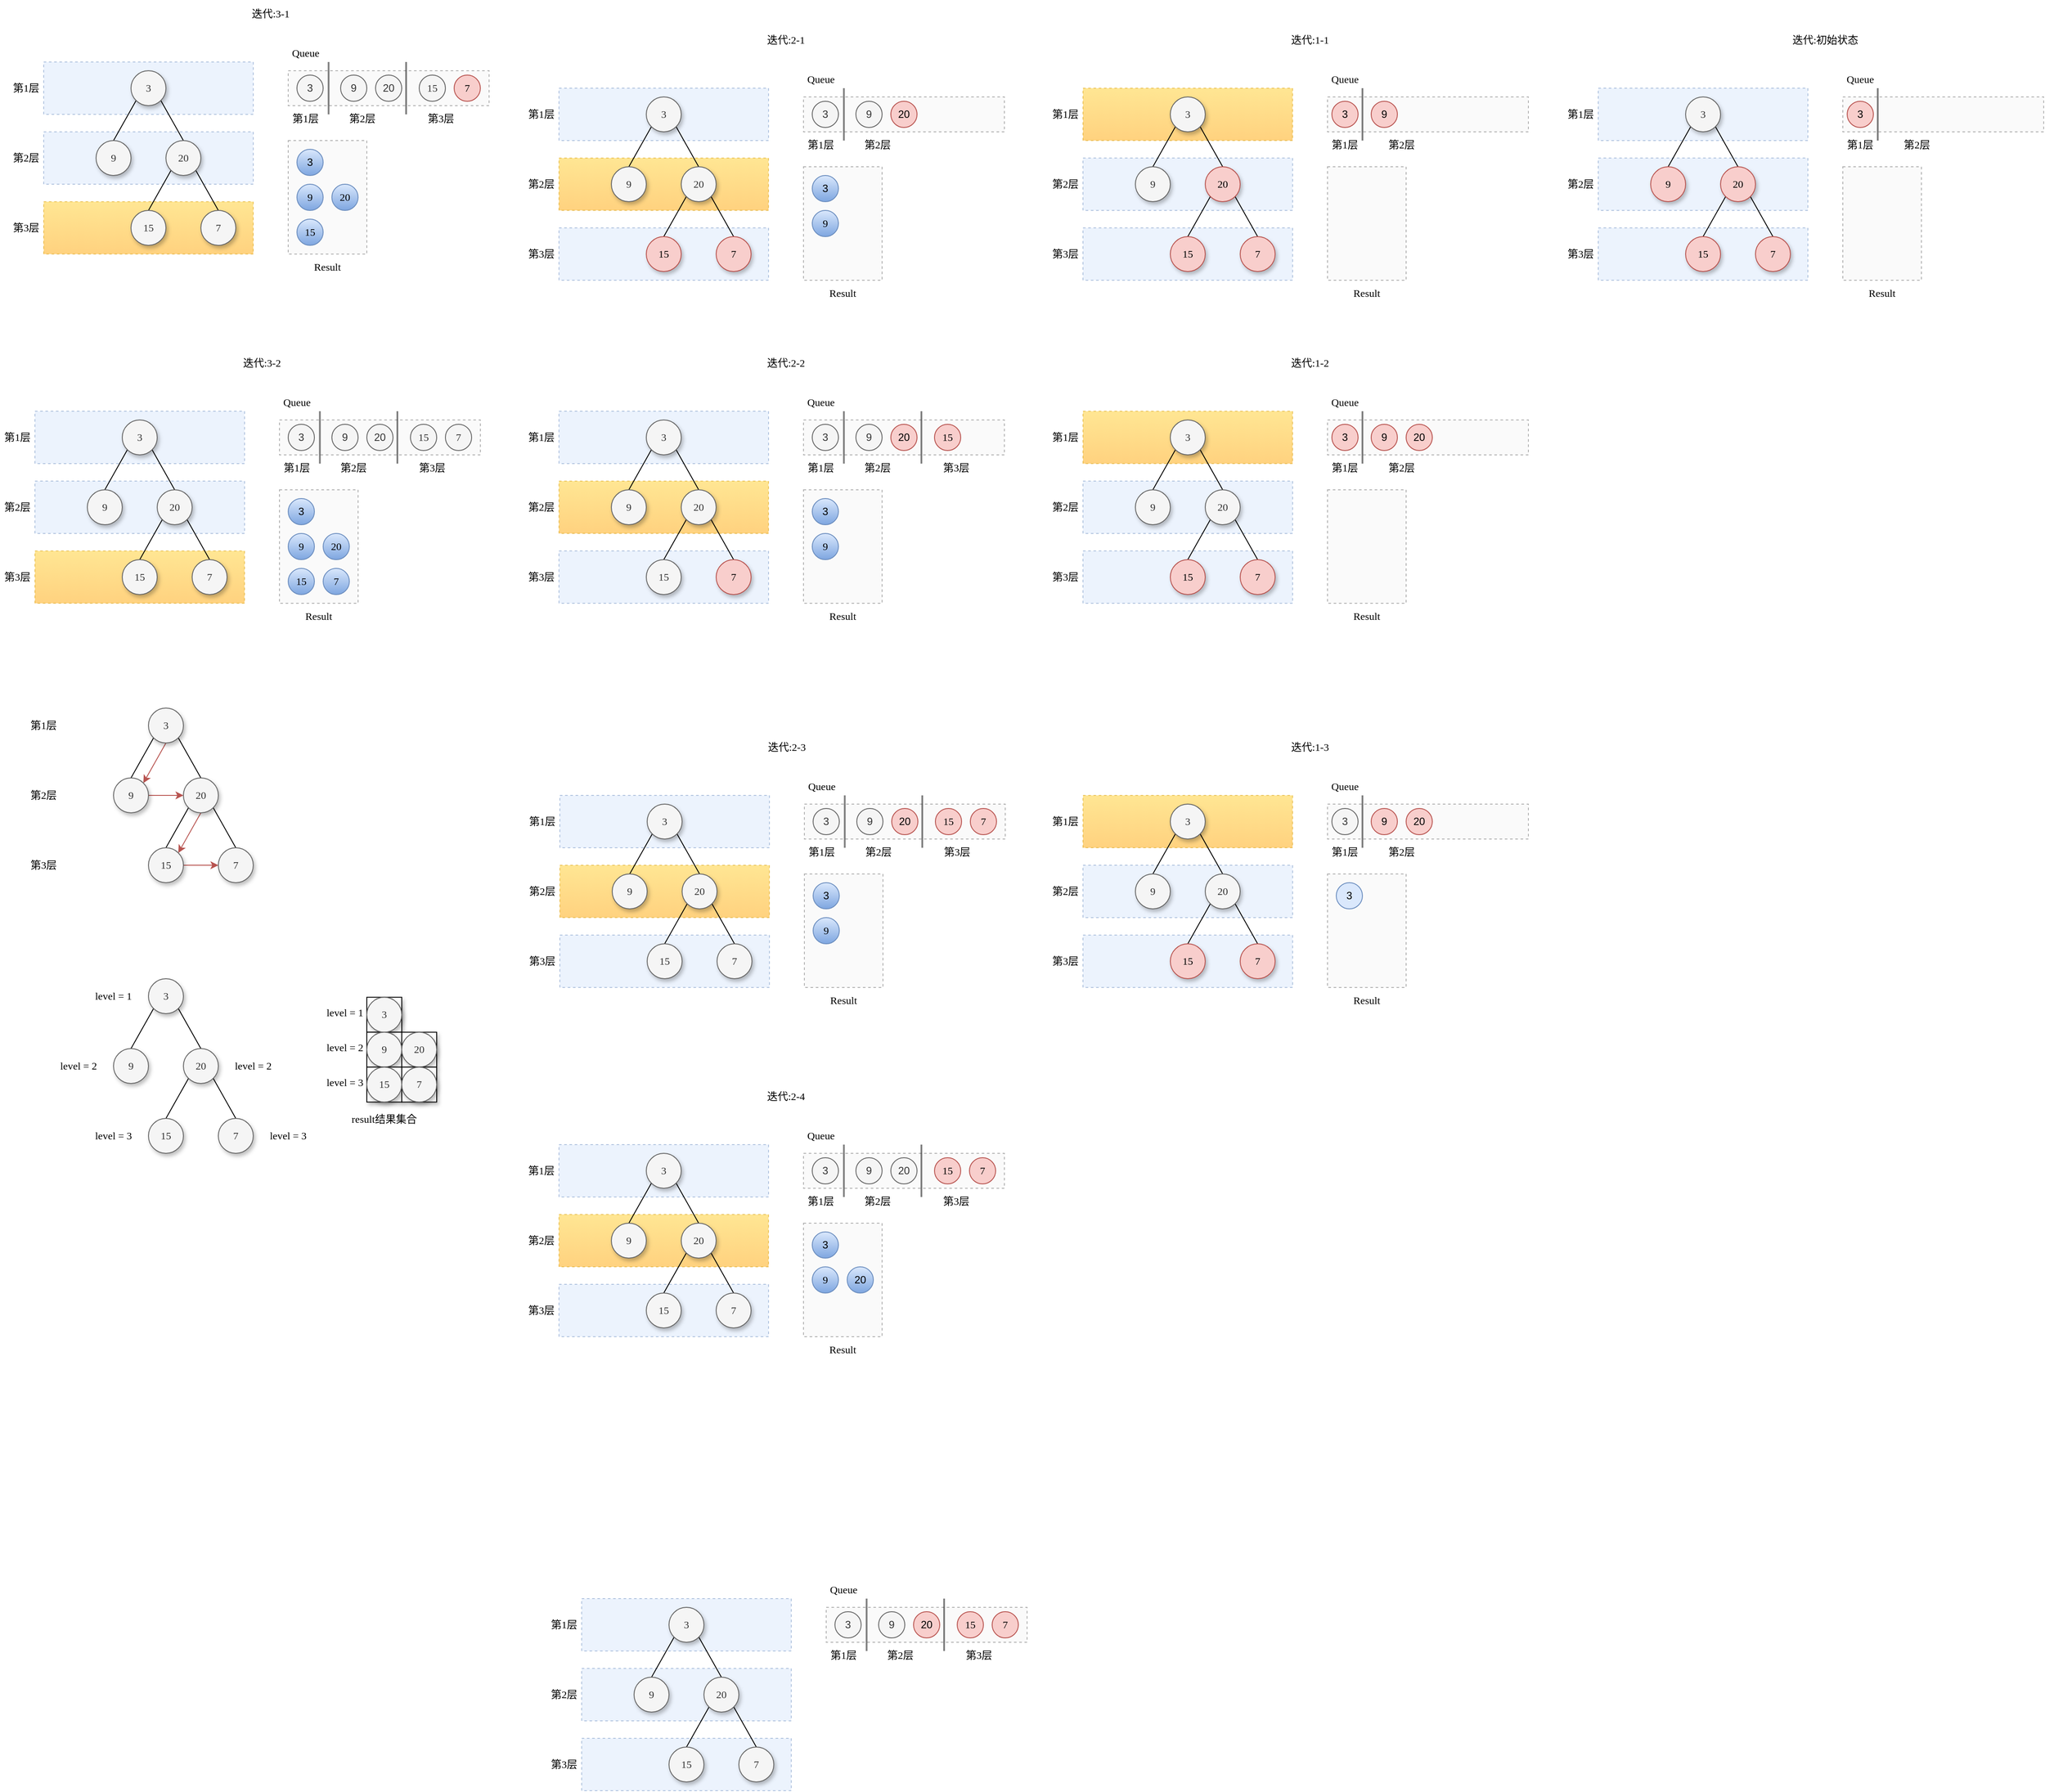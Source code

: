 <mxfile version="16.0.0" type="github">
  <diagram id="JakM4qNWl7hJP-m3ATIQ" name="第 1 页">
    <mxGraphModel dx="1042" dy="552" grid="1" gridSize="10" guides="1" tooltips="1" connect="1" arrows="1" fold="1" page="1" pageScale="1" pageWidth="827" pageHeight="1169" background="#ffffff" math="0" shadow="0">
      <root>
        <mxCell id="0" />
        <mxCell id="1" parent="0" />
        <mxCell id="oKhAJ4XqfEPKX5TirftQ-30" value="" style="rounded=0;whiteSpace=wrap;html=1;shadow=0;dashed=1;sketch=0;strokeColor=#666666;opacity=50;fillColor=#f5f5f5;fontColor=#333333;" parent="1" vertex="1">
          <mxGeometry x="420" y="280" width="90" height="130" as="geometry" />
        </mxCell>
        <mxCell id="oKhAJ4XqfEPKX5TirftQ-13" value="" style="rounded=0;whiteSpace=wrap;html=1;shadow=0;sketch=0;fillColor=#ffcd28;strokeColor=#d79b00;opacity=50;dashed=1;gradientColor=#ffa500;" parent="1" vertex="1">
          <mxGeometry x="140" y="350" width="240" height="60" as="geometry" />
        </mxCell>
        <mxCell id="oKhAJ4XqfEPKX5TirftQ-11" value="" style="rounded=0;whiteSpace=wrap;html=1;shadow=0;sketch=0;fillColor=#dae8fc;strokeColor=#6c8ebf;opacity=50;dashed=1;" parent="1" vertex="1">
          <mxGeometry x="140" y="270" width="240" height="60" as="geometry" />
        </mxCell>
        <mxCell id="oKhAJ4XqfEPKX5TirftQ-10" value="" style="rounded=0;whiteSpace=wrap;html=1;shadow=0;sketch=0;fillColor=#dae8fc;strokeColor=#6c8ebf;opacity=50;dashed=1;" parent="1" vertex="1">
          <mxGeometry x="140" y="190" width="240" height="60" as="geometry" />
        </mxCell>
        <mxCell id="oKhAJ4XqfEPKX5TirftQ-6" style="rounded=0;orthogonalLoop=1;jettySize=auto;html=1;exitX=0;exitY=1;exitDx=0;exitDy=0;entryX=0.5;entryY=0;entryDx=0;entryDy=0;endArrow=none;endFill=0;sketch=0;" parent="1" source="oKhAJ4XqfEPKX5TirftQ-1" target="oKhAJ4XqfEPKX5TirftQ-2" edge="1">
          <mxGeometry relative="1" as="geometry" />
        </mxCell>
        <mxCell id="oKhAJ4XqfEPKX5TirftQ-7" style="edgeStyle=none;rounded=0;orthogonalLoop=1;jettySize=auto;html=1;exitX=1;exitY=1;exitDx=0;exitDy=0;entryX=0.5;entryY=0;entryDx=0;entryDy=0;endArrow=none;endFill=0;sketch=0;" parent="1" source="oKhAJ4XqfEPKX5TirftQ-1" target="oKhAJ4XqfEPKX5TirftQ-3" edge="1">
          <mxGeometry relative="1" as="geometry" />
        </mxCell>
        <mxCell id="oKhAJ4XqfEPKX5TirftQ-1" value="&lt;font face=&quot;Comic Sans MS&quot;&gt;3&lt;/font&gt;" style="ellipse;whiteSpace=wrap;html=1;fillColor=#f5f5f5;strokeColor=#666666;shadow=1;fontColor=#333333;sketch=0;" parent="1" vertex="1">
          <mxGeometry x="240" y="200" width="40" height="40" as="geometry" />
        </mxCell>
        <mxCell id="oKhAJ4XqfEPKX5TirftQ-2" value="&lt;font face=&quot;Comic Sans MS&quot;&gt;9&lt;/font&gt;" style="ellipse;whiteSpace=wrap;html=1;fillColor=#f5f5f5;strokeColor=#666666;shadow=1;fontColor=#333333;sketch=0;" parent="1" vertex="1">
          <mxGeometry x="200" y="280" width="40" height="40" as="geometry" />
        </mxCell>
        <mxCell id="oKhAJ4XqfEPKX5TirftQ-8" style="edgeStyle=none;rounded=0;orthogonalLoop=1;jettySize=auto;html=1;exitX=0;exitY=1;exitDx=0;exitDy=0;entryX=0.5;entryY=0;entryDx=0;entryDy=0;endArrow=none;endFill=0;sketch=0;" parent="1" source="oKhAJ4XqfEPKX5TirftQ-3" target="oKhAJ4XqfEPKX5TirftQ-4" edge="1">
          <mxGeometry relative="1" as="geometry" />
        </mxCell>
        <mxCell id="oKhAJ4XqfEPKX5TirftQ-9" style="edgeStyle=none;rounded=0;orthogonalLoop=1;jettySize=auto;html=1;exitX=1;exitY=1;exitDx=0;exitDy=0;entryX=0.5;entryY=0;entryDx=0;entryDy=0;endArrow=none;endFill=0;sketch=0;" parent="1" source="oKhAJ4XqfEPKX5TirftQ-3" target="oKhAJ4XqfEPKX5TirftQ-5" edge="1">
          <mxGeometry relative="1" as="geometry" />
        </mxCell>
        <mxCell id="oKhAJ4XqfEPKX5TirftQ-3" value="&lt;font face=&quot;Comic Sans MS&quot;&gt;20&lt;/font&gt;" style="ellipse;whiteSpace=wrap;html=1;fillColor=#f5f5f5;strokeColor=#666666;shadow=1;fontColor=#333333;sketch=0;" parent="1" vertex="1">
          <mxGeometry x="280" y="280" width="40" height="40" as="geometry" />
        </mxCell>
        <mxCell id="oKhAJ4XqfEPKX5TirftQ-4" value="&lt;font face=&quot;Comic Sans MS&quot;&gt;15&lt;/font&gt;" style="ellipse;whiteSpace=wrap;html=1;fillColor=#f5f5f5;strokeColor=#666666;shadow=1;fontColor=#333333;sketch=0;" parent="1" vertex="1">
          <mxGeometry x="240" y="360" width="40" height="40" as="geometry" />
        </mxCell>
        <mxCell id="oKhAJ4XqfEPKX5TirftQ-5" value="&lt;font face=&quot;Comic Sans MS&quot;&gt;7&lt;/font&gt;" style="ellipse;whiteSpace=wrap;html=1;shadow=1;fillColor=#f5f5f5;fontColor=#333333;strokeColor=#666666;sketch=0;" parent="1" vertex="1">
          <mxGeometry x="320" y="360" width="40" height="40" as="geometry" />
        </mxCell>
        <mxCell id="oKhAJ4XqfEPKX5TirftQ-29" value="&lt;font face=&quot;Comic Sans MS&quot;&gt;Result&lt;/font&gt;" style="text;html=1;strokeColor=none;fillColor=none;align=center;verticalAlign=middle;whiteSpace=wrap;rounded=0;shadow=0;dashed=1;sketch=0;" parent="1" vertex="1">
          <mxGeometry x="420" y="410" width="90" height="30" as="geometry" />
        </mxCell>
        <mxCell id="oKhAJ4XqfEPKX5TirftQ-36" value="" style="rounded=0;whiteSpace=wrap;html=1;shadow=0;dashed=1;sketch=0;strokeColor=#666666;opacity=50;fillColor=#f5f5f5;fontColor=#333333;" parent="1" vertex="1">
          <mxGeometry x="420" y="200" width="230" height="40" as="geometry" />
        </mxCell>
        <mxCell id="oKhAJ4XqfEPKX5TirftQ-37" value="3" style="ellipse;whiteSpace=wrap;html=1;fillColor=#f5f5f5;strokeColor=#666666;shadow=0;fontColor=#333333;sketch=0;" parent="1" vertex="1">
          <mxGeometry x="430" y="205" width="30" height="30" as="geometry" />
        </mxCell>
        <mxCell id="oKhAJ4XqfEPKX5TirftQ-40" value="" style="line;strokeWidth=2;direction=south;html=1;perimeter=backbonePerimeter;points=[];outlineConnect=0;shadow=0;sketch=0;opacity=50;" parent="1" vertex="1">
          <mxGeometry x="452.5" y="190" width="27.5" height="60" as="geometry" />
        </mxCell>
        <mxCell id="oKhAJ4XqfEPKX5TirftQ-41" value="&lt;font face=&quot;Comic Sans MS&quot;&gt;Queue&lt;/font&gt;" style="text;html=1;strokeColor=none;fillColor=none;align=center;verticalAlign=middle;whiteSpace=wrap;rounded=0;shadow=0;sketch=0;opacity=50;" parent="1" vertex="1">
          <mxGeometry x="420" y="160" width="40" height="40" as="geometry" />
        </mxCell>
        <mxCell id="oKhAJ4XqfEPKX5TirftQ-42" value="&lt;font face=&quot;Comic Sans MS&quot;&gt;第1层&lt;/font&gt;" style="text;html=1;strokeColor=none;fillColor=none;align=center;verticalAlign=middle;whiteSpace=wrap;rounded=0;shadow=0;sketch=0;opacity=50;" parent="1" vertex="1">
          <mxGeometry x="420" y="240" width="40" height="30" as="geometry" />
        </mxCell>
        <mxCell id="oKhAJ4XqfEPKX5TirftQ-45" value="迭代:3-1" style="rounded=0;whiteSpace=wrap;html=1;shadow=0;sketch=0;fontFamily=Comic Sans MS;strokeColor=default;strokeWidth=1;opacity=0;" parent="1" vertex="1">
          <mxGeometry x="360" y="120" width="80" height="30" as="geometry" />
        </mxCell>
        <mxCell id="oKhAJ4XqfEPKX5TirftQ-46" value="9" style="ellipse;whiteSpace=wrap;html=1;fillColor=#f5f5f5;strokeColor=#666666;shadow=0;fontColor=#333333;sketch=0;" parent="1" vertex="1">
          <mxGeometry x="480" y="205" width="30" height="30" as="geometry" />
        </mxCell>
        <mxCell id="oKhAJ4XqfEPKX5TirftQ-47" value="20" style="ellipse;whiteSpace=wrap;html=1;fillColor=#f5f5f5;strokeColor=#666666;shadow=0;fontColor=#333333;sketch=0;" parent="1" vertex="1">
          <mxGeometry x="520" y="205" width="30" height="30" as="geometry" />
        </mxCell>
        <mxCell id="oKhAJ4XqfEPKX5TirftQ-48" value="" style="line;strokeWidth=2;direction=south;html=1;perimeter=backbonePerimeter;points=[];outlineConnect=0;shadow=0;sketch=0;opacity=50;" parent="1" vertex="1">
          <mxGeometry x="540" y="190" width="30" height="60" as="geometry" />
        </mxCell>
        <mxCell id="oKhAJ4XqfEPKX5TirftQ-49" value="&lt;font face=&quot;Comic Sans MS&quot;&gt;第2层&lt;/font&gt;" style="text;html=1;strokeColor=none;fillColor=none;align=center;verticalAlign=middle;whiteSpace=wrap;rounded=0;shadow=0;sketch=0;opacity=50;" parent="1" vertex="1">
          <mxGeometry x="460" y="240" width="90" height="30" as="geometry" />
        </mxCell>
        <mxCell id="oKhAJ4XqfEPKX5TirftQ-50" value="&lt;font face=&quot;Comic Sans MS&quot;&gt;第1层&lt;/font&gt;" style="text;html=1;strokeColor=none;fillColor=none;align=center;verticalAlign=middle;whiteSpace=wrap;rounded=0;shadow=0;sketch=0;opacity=50;" parent="1" vertex="1">
          <mxGeometry x="100" y="205" width="40" height="30" as="geometry" />
        </mxCell>
        <mxCell id="oKhAJ4XqfEPKX5TirftQ-51" value="&lt;font face=&quot;Comic Sans MS&quot;&gt;第2层&lt;/font&gt;" style="text;html=1;strokeColor=none;fillColor=none;align=center;verticalAlign=middle;whiteSpace=wrap;rounded=0;shadow=0;sketch=0;opacity=50;" parent="1" vertex="1">
          <mxGeometry x="100" y="282.5" width="40" height="35" as="geometry" />
        </mxCell>
        <mxCell id="oKhAJ4XqfEPKX5TirftQ-52" value="&lt;font face=&quot;Comic Sans MS&quot;&gt;第3层&lt;/font&gt;" style="text;html=1;strokeColor=none;fillColor=none;align=center;verticalAlign=middle;whiteSpace=wrap;rounded=0;shadow=0;sketch=0;opacity=50;" parent="1" vertex="1">
          <mxGeometry x="100" y="362.5" width="40" height="35" as="geometry" />
        </mxCell>
        <mxCell id="oKhAJ4XqfEPKX5TirftQ-53" value="3" style="ellipse;whiteSpace=wrap;html=1;fillColor=#dae8fc;strokeColor=#6c8ebf;shadow=0;sketch=0;gradientColor=#7ea6e0;" parent="1" vertex="1">
          <mxGeometry x="430" y="290" width="30" height="30" as="geometry" />
        </mxCell>
        <mxCell id="oKhAJ4XqfEPKX5TirftQ-56" value="&lt;font face=&quot;Comic Sans MS&quot;&gt;15&lt;/font&gt;" style="ellipse;whiteSpace=wrap;html=1;fillColor=#f5f5f5;strokeColor=#666666;shadow=0;sketch=0;fontColor=#333333;" parent="1" vertex="1">
          <mxGeometry x="570" y="205" width="30" height="30" as="geometry" />
        </mxCell>
        <mxCell id="oKhAJ4XqfEPKX5TirftQ-57" value="&lt;font face=&quot;Comic Sans MS&quot;&gt;7&lt;/font&gt;" style="ellipse;whiteSpace=wrap;html=1;fillColor=#f8cecc;strokeColor=#b85450;shadow=0;sketch=0;" parent="1" vertex="1">
          <mxGeometry x="610" y="205" width="30" height="30" as="geometry" />
        </mxCell>
        <mxCell id="oKhAJ4XqfEPKX5TirftQ-58" value="&lt;font face=&quot;Comic Sans MS&quot;&gt;第3层&lt;/font&gt;" style="text;html=1;strokeColor=none;fillColor=none;align=center;verticalAlign=middle;whiteSpace=wrap;rounded=0;shadow=0;sketch=0;opacity=50;" parent="1" vertex="1">
          <mxGeometry x="550" y="240" width="90" height="30" as="geometry" />
        </mxCell>
        <mxCell id="oKhAJ4XqfEPKX5TirftQ-59" value="&lt;font face=&quot;Comic Sans MS&quot;&gt;9&lt;/font&gt;" style="ellipse;whiteSpace=wrap;html=1;fillColor=#dae8fc;strokeColor=#6c8ebf;shadow=0;sketch=0;gradientColor=#7ea6e0;" parent="1" vertex="1">
          <mxGeometry x="430" y="330" width="30" height="30" as="geometry" />
        </mxCell>
        <mxCell id="oKhAJ4XqfEPKX5TirftQ-60" value="&lt;font face=&quot;Comic Sans MS&quot;&gt;20&lt;/font&gt;" style="ellipse;whiteSpace=wrap;html=1;fillColor=#dae8fc;strokeColor=#6c8ebf;shadow=0;sketch=0;gradientColor=#7ea6e0;" parent="1" vertex="1">
          <mxGeometry x="470" y="330" width="30" height="30" as="geometry" />
        </mxCell>
        <mxCell id="oKhAJ4XqfEPKX5TirftQ-63" value="" style="rounded=0;whiteSpace=wrap;html=1;shadow=0;dashed=1;sketch=0;strokeColor=#666666;opacity=50;fillColor=#f5f5f5;fontColor=#333333;" parent="1" vertex="1">
          <mxGeometry x="1010" y="680" width="90" height="130" as="geometry" />
        </mxCell>
        <mxCell id="oKhAJ4XqfEPKX5TirftQ-64" value="" style="rounded=0;whiteSpace=wrap;html=1;shadow=0;sketch=0;fillColor=#dae8fc;strokeColor=#6c8ebf;opacity=50;dashed=1;" parent="1" vertex="1">
          <mxGeometry x="730" y="750" width="240" height="60" as="geometry" />
        </mxCell>
        <mxCell id="oKhAJ4XqfEPKX5TirftQ-65" value="" style="rounded=0;whiteSpace=wrap;html=1;shadow=0;sketch=0;fillColor=#ffcd28;strokeColor=#d79b00;opacity=50;dashed=1;gradientColor=#ffa500;" parent="1" vertex="1">
          <mxGeometry x="730" y="670" width="240" height="60" as="geometry" />
        </mxCell>
        <mxCell id="oKhAJ4XqfEPKX5TirftQ-66" value="" style="rounded=0;whiteSpace=wrap;html=1;shadow=0;sketch=0;fillColor=#dae8fc;strokeColor=#6c8ebf;opacity=50;dashed=1;" parent="1" vertex="1">
          <mxGeometry x="730" y="590" width="240" height="60" as="geometry" />
        </mxCell>
        <mxCell id="oKhAJ4XqfEPKX5TirftQ-67" style="rounded=0;orthogonalLoop=1;jettySize=auto;html=1;exitX=0;exitY=1;exitDx=0;exitDy=0;entryX=0.5;entryY=0;entryDx=0;entryDy=0;endArrow=none;endFill=0;sketch=0;" parent="1" source="oKhAJ4XqfEPKX5TirftQ-69" target="oKhAJ4XqfEPKX5TirftQ-70" edge="1">
          <mxGeometry relative="1" as="geometry" />
        </mxCell>
        <mxCell id="oKhAJ4XqfEPKX5TirftQ-68" style="edgeStyle=none;rounded=0;orthogonalLoop=1;jettySize=auto;html=1;exitX=1;exitY=1;exitDx=0;exitDy=0;entryX=0.5;entryY=0;entryDx=0;entryDy=0;endArrow=none;endFill=0;sketch=0;" parent="1" source="oKhAJ4XqfEPKX5TirftQ-69" target="oKhAJ4XqfEPKX5TirftQ-73" edge="1">
          <mxGeometry relative="1" as="geometry" />
        </mxCell>
        <mxCell id="oKhAJ4XqfEPKX5TirftQ-69" value="&lt;font face=&quot;Comic Sans MS&quot;&gt;3&lt;/font&gt;" style="ellipse;whiteSpace=wrap;html=1;fillColor=#f5f5f5;strokeColor=#666666;shadow=1;fontColor=#333333;sketch=0;" parent="1" vertex="1">
          <mxGeometry x="830" y="600" width="40" height="40" as="geometry" />
        </mxCell>
        <mxCell id="oKhAJ4XqfEPKX5TirftQ-70" value="&lt;font face=&quot;Comic Sans MS&quot;&gt;9&lt;/font&gt;" style="ellipse;whiteSpace=wrap;html=1;fillColor=#f5f5f5;strokeColor=#666666;shadow=1;fontColor=#333333;sketch=0;" parent="1" vertex="1">
          <mxGeometry x="790" y="680" width="40" height="40" as="geometry" />
        </mxCell>
        <mxCell id="oKhAJ4XqfEPKX5TirftQ-71" style="edgeStyle=none;rounded=0;orthogonalLoop=1;jettySize=auto;html=1;exitX=0;exitY=1;exitDx=0;exitDy=0;entryX=0.5;entryY=0;entryDx=0;entryDy=0;endArrow=none;endFill=0;sketch=0;" parent="1" source="oKhAJ4XqfEPKX5TirftQ-73" target="oKhAJ4XqfEPKX5TirftQ-74" edge="1">
          <mxGeometry relative="1" as="geometry" />
        </mxCell>
        <mxCell id="oKhAJ4XqfEPKX5TirftQ-72" style="edgeStyle=none;rounded=0;orthogonalLoop=1;jettySize=auto;html=1;exitX=1;exitY=1;exitDx=0;exitDy=0;entryX=0.5;entryY=0;entryDx=0;entryDy=0;endArrow=none;endFill=0;sketch=0;" parent="1" source="oKhAJ4XqfEPKX5TirftQ-73" target="oKhAJ4XqfEPKX5TirftQ-75" edge="1">
          <mxGeometry relative="1" as="geometry" />
        </mxCell>
        <mxCell id="oKhAJ4XqfEPKX5TirftQ-73" value="&lt;font face=&quot;Comic Sans MS&quot;&gt;20&lt;/font&gt;" style="ellipse;whiteSpace=wrap;html=1;fillColor=#f5f5f5;strokeColor=#666666;shadow=1;fontColor=#333333;sketch=0;" parent="1" vertex="1">
          <mxGeometry x="870" y="680" width="40" height="40" as="geometry" />
        </mxCell>
        <mxCell id="oKhAJ4XqfEPKX5TirftQ-74" value="&lt;font face=&quot;Comic Sans MS&quot;&gt;15&lt;/font&gt;" style="ellipse;whiteSpace=wrap;html=1;fillColor=#f5f5f5;strokeColor=#666666;shadow=1;fontColor=#333333;sketch=0;" parent="1" vertex="1">
          <mxGeometry x="830" y="760" width="40" height="40" as="geometry" />
        </mxCell>
        <mxCell id="oKhAJ4XqfEPKX5TirftQ-75" value="&lt;font face=&quot;Comic Sans MS&quot;&gt;7&lt;/font&gt;" style="ellipse;whiteSpace=wrap;html=1;shadow=1;fillColor=#f8cecc;strokeColor=#b85450;sketch=0;" parent="1" vertex="1">
          <mxGeometry x="910" y="760" width="40" height="40" as="geometry" />
        </mxCell>
        <mxCell id="oKhAJ4XqfEPKX5TirftQ-76" value="&lt;font face=&quot;Comic Sans MS&quot;&gt;Result&lt;/font&gt;" style="text;html=1;strokeColor=none;fillColor=none;align=center;verticalAlign=middle;whiteSpace=wrap;rounded=0;shadow=0;dashed=1;sketch=0;" parent="1" vertex="1">
          <mxGeometry x="1010" y="810" width="90" height="30" as="geometry" />
        </mxCell>
        <mxCell id="oKhAJ4XqfEPKX5TirftQ-77" value="" style="rounded=0;whiteSpace=wrap;html=1;shadow=0;dashed=1;sketch=0;strokeColor=#666666;opacity=50;fillColor=#f5f5f5;fontColor=#333333;" parent="1" vertex="1">
          <mxGeometry x="1010" y="600" width="230" height="40" as="geometry" />
        </mxCell>
        <mxCell id="oKhAJ4XqfEPKX5TirftQ-78" value="3" style="ellipse;whiteSpace=wrap;html=1;fillColor=#f5f5f5;strokeColor=#666666;shadow=0;fontColor=#333333;sketch=0;" parent="1" vertex="1">
          <mxGeometry x="1020" y="605" width="30" height="30" as="geometry" />
        </mxCell>
        <mxCell id="oKhAJ4XqfEPKX5TirftQ-79" value="" style="line;strokeWidth=2;direction=south;html=1;perimeter=backbonePerimeter;points=[];outlineConnect=0;shadow=0;sketch=0;opacity=50;" parent="1" vertex="1">
          <mxGeometry x="1042.5" y="590" width="27.5" height="60" as="geometry" />
        </mxCell>
        <mxCell id="oKhAJ4XqfEPKX5TirftQ-80" value="&lt;font face=&quot;Comic Sans MS&quot;&gt;Queue&lt;/font&gt;" style="text;html=1;strokeColor=none;fillColor=none;align=center;verticalAlign=middle;whiteSpace=wrap;rounded=0;shadow=0;sketch=0;opacity=50;" parent="1" vertex="1">
          <mxGeometry x="1010" y="560" width="40" height="40" as="geometry" />
        </mxCell>
        <mxCell id="oKhAJ4XqfEPKX5TirftQ-81" value="&lt;font face=&quot;Comic Sans MS&quot;&gt;第1层&lt;/font&gt;" style="text;html=1;strokeColor=none;fillColor=none;align=center;verticalAlign=middle;whiteSpace=wrap;rounded=0;shadow=0;sketch=0;opacity=50;" parent="1" vertex="1">
          <mxGeometry x="1010" y="640" width="40" height="30" as="geometry" />
        </mxCell>
        <mxCell id="oKhAJ4XqfEPKX5TirftQ-82" value="迭代:2-2" style="rounded=0;whiteSpace=wrap;html=1;shadow=0;sketch=0;fontFamily=Comic Sans MS;strokeColor=default;strokeWidth=1;opacity=0;" parent="1" vertex="1">
          <mxGeometry x="950" y="520" width="80" height="30" as="geometry" />
        </mxCell>
        <mxCell id="oKhAJ4XqfEPKX5TirftQ-83" value="9" style="ellipse;whiteSpace=wrap;html=1;fillColor=#f5f5f5;strokeColor=#666666;shadow=0;fontColor=#333333;sketch=0;" parent="1" vertex="1">
          <mxGeometry x="1070" y="605" width="30" height="30" as="geometry" />
        </mxCell>
        <mxCell id="oKhAJ4XqfEPKX5TirftQ-84" value="20" style="ellipse;whiteSpace=wrap;html=1;fillColor=#f8cecc;strokeColor=#b85450;shadow=0;sketch=0;" parent="1" vertex="1">
          <mxGeometry x="1110" y="605" width="30" height="30" as="geometry" />
        </mxCell>
        <mxCell id="oKhAJ4XqfEPKX5TirftQ-85" value="" style="line;strokeWidth=2;direction=south;html=1;perimeter=backbonePerimeter;points=[];outlineConnect=0;shadow=0;sketch=0;opacity=50;" parent="1" vertex="1">
          <mxGeometry x="1130" y="590" width="30" height="60" as="geometry" />
        </mxCell>
        <mxCell id="oKhAJ4XqfEPKX5TirftQ-86" value="&lt;font face=&quot;Comic Sans MS&quot;&gt;第2层&lt;/font&gt;" style="text;html=1;strokeColor=none;fillColor=none;align=center;verticalAlign=middle;whiteSpace=wrap;rounded=0;shadow=0;sketch=0;opacity=50;" parent="1" vertex="1">
          <mxGeometry x="1050" y="640" width="90" height="30" as="geometry" />
        </mxCell>
        <mxCell id="oKhAJ4XqfEPKX5TirftQ-87" value="&lt;font face=&quot;Comic Sans MS&quot;&gt;第1层&lt;/font&gt;" style="text;html=1;strokeColor=none;fillColor=none;align=center;verticalAlign=middle;whiteSpace=wrap;rounded=0;shadow=0;sketch=0;opacity=50;" parent="1" vertex="1">
          <mxGeometry x="690" y="605" width="40" height="30" as="geometry" />
        </mxCell>
        <mxCell id="oKhAJ4XqfEPKX5TirftQ-88" value="&lt;font face=&quot;Comic Sans MS&quot;&gt;第2层&lt;/font&gt;" style="text;html=1;strokeColor=none;fillColor=none;align=center;verticalAlign=middle;whiteSpace=wrap;rounded=0;shadow=0;sketch=0;opacity=50;" parent="1" vertex="1">
          <mxGeometry x="690" y="682.5" width="40" height="35" as="geometry" />
        </mxCell>
        <mxCell id="oKhAJ4XqfEPKX5TirftQ-89" value="&lt;font face=&quot;Comic Sans MS&quot;&gt;第3层&lt;/font&gt;" style="text;html=1;strokeColor=none;fillColor=none;align=center;verticalAlign=middle;whiteSpace=wrap;rounded=0;shadow=0;sketch=0;opacity=50;" parent="1" vertex="1">
          <mxGeometry x="690" y="762.5" width="40" height="35" as="geometry" />
        </mxCell>
        <mxCell id="oKhAJ4XqfEPKX5TirftQ-90" value="3" style="ellipse;whiteSpace=wrap;html=1;fillColor=#dae8fc;strokeColor=#6c8ebf;shadow=0;sketch=0;gradientColor=#7ea6e0;" parent="1" vertex="1">
          <mxGeometry x="1020" y="690" width="30" height="30" as="geometry" />
        </mxCell>
        <mxCell id="oKhAJ4XqfEPKX5TirftQ-91" value="&lt;font face=&quot;Comic Sans MS&quot;&gt;15&lt;/font&gt;" style="ellipse;whiteSpace=wrap;html=1;fillColor=#f8cecc;strokeColor=#b85450;shadow=0;sketch=0;" parent="1" vertex="1">
          <mxGeometry x="1160" y="605" width="30" height="30" as="geometry" />
        </mxCell>
        <mxCell id="oKhAJ4XqfEPKX5TirftQ-93" value="&lt;font face=&quot;Comic Sans MS&quot;&gt;第3层&lt;/font&gt;" style="text;html=1;strokeColor=none;fillColor=none;align=center;verticalAlign=middle;whiteSpace=wrap;rounded=0;shadow=0;sketch=0;opacity=50;" parent="1" vertex="1">
          <mxGeometry x="1140" y="640" width="90" height="30" as="geometry" />
        </mxCell>
        <mxCell id="oKhAJ4XqfEPKX5TirftQ-94" value="&lt;font face=&quot;Comic Sans MS&quot;&gt;9&lt;/font&gt;" style="ellipse;whiteSpace=wrap;html=1;fillColor=#dae8fc;strokeColor=#6c8ebf;shadow=0;sketch=0;gradientColor=#7ea6e0;" parent="1" vertex="1">
          <mxGeometry x="1020" y="730" width="30" height="30" as="geometry" />
        </mxCell>
        <mxCell id="oKhAJ4XqfEPKX5TirftQ-98" value="" style="rounded=0;whiteSpace=wrap;html=1;shadow=0;dashed=1;sketch=0;strokeColor=#666666;opacity=50;fillColor=#f5f5f5;fontColor=#333333;" parent="1" vertex="1">
          <mxGeometry x="1610" y="680" width="90" height="130" as="geometry" />
        </mxCell>
        <mxCell id="oKhAJ4XqfEPKX5TirftQ-99" value="" style="rounded=0;whiteSpace=wrap;html=1;shadow=0;sketch=0;fillColor=#dae8fc;strokeColor=#6c8ebf;opacity=50;dashed=1;" parent="1" vertex="1">
          <mxGeometry x="1330" y="750" width="240" height="60" as="geometry" />
        </mxCell>
        <mxCell id="oKhAJ4XqfEPKX5TirftQ-100" value="" style="rounded=0;whiteSpace=wrap;html=1;shadow=0;sketch=0;fillColor=#dae8fc;strokeColor=#6c8ebf;opacity=50;dashed=1;" parent="1" vertex="1">
          <mxGeometry x="1330" y="670" width="240" height="60" as="geometry" />
        </mxCell>
        <mxCell id="oKhAJ4XqfEPKX5TirftQ-101" value="" style="rounded=0;whiteSpace=wrap;html=1;shadow=0;sketch=0;fillColor=#ffcd28;strokeColor=#d79b00;opacity=50;dashed=1;gradientColor=#ffa500;" parent="1" vertex="1">
          <mxGeometry x="1330" y="590" width="240" height="60" as="geometry" />
        </mxCell>
        <mxCell id="oKhAJ4XqfEPKX5TirftQ-102" style="rounded=0;orthogonalLoop=1;jettySize=auto;html=1;exitX=0;exitY=1;exitDx=0;exitDy=0;entryX=0.5;entryY=0;entryDx=0;entryDy=0;endArrow=none;endFill=0;" parent="1" source="oKhAJ4XqfEPKX5TirftQ-104" target="oKhAJ4XqfEPKX5TirftQ-105" edge="1">
          <mxGeometry relative="1" as="geometry" />
        </mxCell>
        <mxCell id="oKhAJ4XqfEPKX5TirftQ-103" style="edgeStyle=none;rounded=0;orthogonalLoop=1;jettySize=auto;html=1;exitX=1;exitY=1;exitDx=0;exitDy=0;entryX=0.5;entryY=0;entryDx=0;entryDy=0;endArrow=none;endFill=0;" parent="1" source="oKhAJ4XqfEPKX5TirftQ-104" target="oKhAJ4XqfEPKX5TirftQ-108" edge="1">
          <mxGeometry relative="1" as="geometry" />
        </mxCell>
        <mxCell id="oKhAJ4XqfEPKX5TirftQ-104" value="&lt;font face=&quot;Comic Sans MS&quot;&gt;3&lt;/font&gt;" style="ellipse;whiteSpace=wrap;html=1;fillColor=#f5f5f5;strokeColor=#666666;shadow=1;fontColor=#333333;" parent="1" vertex="1">
          <mxGeometry x="1430" y="600" width="40" height="40" as="geometry" />
        </mxCell>
        <mxCell id="oKhAJ4XqfEPKX5TirftQ-105" value="&lt;font face=&quot;Comic Sans MS&quot;&gt;9&lt;/font&gt;" style="ellipse;whiteSpace=wrap;html=1;fillColor=#f5f5f5;strokeColor=#666666;shadow=1;fontColor=#333333;" parent="1" vertex="1">
          <mxGeometry x="1390" y="680" width="40" height="40" as="geometry" />
        </mxCell>
        <mxCell id="oKhAJ4XqfEPKX5TirftQ-106" style="edgeStyle=none;rounded=0;orthogonalLoop=1;jettySize=auto;html=1;exitX=0;exitY=1;exitDx=0;exitDy=0;entryX=0.5;entryY=0;entryDx=0;entryDy=0;endArrow=none;endFill=0;" parent="1" source="oKhAJ4XqfEPKX5TirftQ-108" target="oKhAJ4XqfEPKX5TirftQ-109" edge="1">
          <mxGeometry relative="1" as="geometry" />
        </mxCell>
        <mxCell id="oKhAJ4XqfEPKX5TirftQ-107" style="edgeStyle=none;rounded=0;orthogonalLoop=1;jettySize=auto;html=1;exitX=1;exitY=1;exitDx=0;exitDy=0;entryX=0.5;entryY=0;entryDx=0;entryDy=0;endArrow=none;endFill=0;" parent="1" source="oKhAJ4XqfEPKX5TirftQ-108" target="oKhAJ4XqfEPKX5TirftQ-110" edge="1">
          <mxGeometry relative="1" as="geometry" />
        </mxCell>
        <mxCell id="oKhAJ4XqfEPKX5TirftQ-108" value="&lt;font face=&quot;Comic Sans MS&quot;&gt;20&lt;/font&gt;" style="ellipse;whiteSpace=wrap;html=1;fillColor=#f5f5f5;strokeColor=#666666;shadow=1;fontColor=#333333;" parent="1" vertex="1">
          <mxGeometry x="1470" y="680" width="40" height="40" as="geometry" />
        </mxCell>
        <mxCell id="oKhAJ4XqfEPKX5TirftQ-109" value="&lt;font face=&quot;Comic Sans MS&quot;&gt;15&lt;/font&gt;" style="ellipse;whiteSpace=wrap;html=1;fillColor=#f8cecc;strokeColor=#b85450;shadow=1;" parent="1" vertex="1">
          <mxGeometry x="1430" y="760" width="40" height="40" as="geometry" />
        </mxCell>
        <mxCell id="oKhAJ4XqfEPKX5TirftQ-110" value="&lt;font face=&quot;Comic Sans MS&quot;&gt;7&lt;/font&gt;" style="ellipse;whiteSpace=wrap;html=1;shadow=1;fillColor=#f8cecc;strokeColor=#b85450;" parent="1" vertex="1">
          <mxGeometry x="1510" y="760" width="40" height="40" as="geometry" />
        </mxCell>
        <mxCell id="oKhAJ4XqfEPKX5TirftQ-111" value="&lt;font face=&quot;Comic Sans MS&quot;&gt;Result&lt;/font&gt;" style="text;html=1;strokeColor=none;fillColor=none;align=center;verticalAlign=middle;whiteSpace=wrap;rounded=0;shadow=0;dashed=1;sketch=0;" parent="1" vertex="1">
          <mxGeometry x="1610" y="810" width="90" height="30" as="geometry" />
        </mxCell>
        <mxCell id="oKhAJ4XqfEPKX5TirftQ-112" value="" style="rounded=0;whiteSpace=wrap;html=1;shadow=0;dashed=1;sketch=0;strokeColor=#666666;opacity=50;fillColor=#f5f5f5;fontColor=#333333;" parent="1" vertex="1">
          <mxGeometry x="1610" y="600" width="230" height="40" as="geometry" />
        </mxCell>
        <mxCell id="oKhAJ4XqfEPKX5TirftQ-113" value="3" style="ellipse;whiteSpace=wrap;html=1;fillColor=#f8cecc;strokeColor=#b85450;shadow=0;" parent="1" vertex="1">
          <mxGeometry x="1615" y="605" width="30" height="30" as="geometry" />
        </mxCell>
        <mxCell id="oKhAJ4XqfEPKX5TirftQ-114" value="" style="line;strokeWidth=2;direction=south;html=1;perimeter=backbonePerimeter;points=[];outlineConnect=0;shadow=0;sketch=0;opacity=50;" parent="1" vertex="1">
          <mxGeometry x="1642.5" y="590" width="15" height="60" as="geometry" />
        </mxCell>
        <mxCell id="oKhAJ4XqfEPKX5TirftQ-115" value="&lt;font face=&quot;Comic Sans MS&quot;&gt;Queue&lt;/font&gt;" style="text;html=1;strokeColor=none;fillColor=none;align=center;verticalAlign=middle;whiteSpace=wrap;rounded=0;shadow=0;sketch=0;opacity=50;" parent="1" vertex="1">
          <mxGeometry x="1610" y="560" width="40" height="40" as="geometry" />
        </mxCell>
        <mxCell id="oKhAJ4XqfEPKX5TirftQ-116" value="&lt;font face=&quot;Comic Sans MS&quot;&gt;第1层&lt;/font&gt;" style="text;html=1;strokeColor=none;fillColor=none;align=center;verticalAlign=middle;whiteSpace=wrap;rounded=0;shadow=0;sketch=0;opacity=50;" parent="1" vertex="1">
          <mxGeometry x="1610" y="640" width="40" height="30" as="geometry" />
        </mxCell>
        <mxCell id="oKhAJ4XqfEPKX5TirftQ-117" value="迭代:1-2" style="rounded=0;whiteSpace=wrap;html=1;shadow=0;sketch=0;fontFamily=Comic Sans MS;strokeColor=default;strokeWidth=1;opacity=0;" parent="1" vertex="1">
          <mxGeometry x="1550" y="520" width="80" height="30" as="geometry" />
        </mxCell>
        <mxCell id="oKhAJ4XqfEPKX5TirftQ-118" value="9" style="ellipse;whiteSpace=wrap;html=1;fillColor=#f8cecc;strokeColor=#b85450;shadow=0;" parent="1" vertex="1">
          <mxGeometry x="1660" y="605" width="30" height="30" as="geometry" />
        </mxCell>
        <mxCell id="oKhAJ4XqfEPKX5TirftQ-119" value="20" style="ellipse;whiteSpace=wrap;html=1;fillColor=#f8cecc;strokeColor=#b85450;shadow=0;" parent="1" vertex="1">
          <mxGeometry x="1700" y="605" width="30" height="30" as="geometry" />
        </mxCell>
        <mxCell id="oKhAJ4XqfEPKX5TirftQ-121" value="&lt;font face=&quot;Comic Sans MS&quot;&gt;第2层&lt;/font&gt;" style="text;html=1;strokeColor=none;fillColor=none;align=center;verticalAlign=middle;whiteSpace=wrap;rounded=0;shadow=0;sketch=0;opacity=50;" parent="1" vertex="1">
          <mxGeometry x="1650" y="640" width="90" height="30" as="geometry" />
        </mxCell>
        <mxCell id="oKhAJ4XqfEPKX5TirftQ-122" value="&lt;font face=&quot;Comic Sans MS&quot;&gt;第1层&lt;/font&gt;" style="text;html=1;strokeColor=none;fillColor=none;align=center;verticalAlign=middle;whiteSpace=wrap;rounded=0;shadow=0;sketch=0;opacity=50;" parent="1" vertex="1">
          <mxGeometry x="1290" y="605" width="40" height="30" as="geometry" />
        </mxCell>
        <mxCell id="oKhAJ4XqfEPKX5TirftQ-123" value="&lt;font face=&quot;Comic Sans MS&quot;&gt;第2层&lt;/font&gt;" style="text;html=1;strokeColor=none;fillColor=none;align=center;verticalAlign=middle;whiteSpace=wrap;rounded=0;shadow=0;sketch=0;opacity=50;" parent="1" vertex="1">
          <mxGeometry x="1290" y="682.5" width="40" height="35" as="geometry" />
        </mxCell>
        <mxCell id="oKhAJ4XqfEPKX5TirftQ-124" value="&lt;font face=&quot;Comic Sans MS&quot;&gt;第3层&lt;/font&gt;" style="text;html=1;strokeColor=none;fillColor=none;align=center;verticalAlign=middle;whiteSpace=wrap;rounded=0;shadow=0;sketch=0;opacity=50;" parent="1" vertex="1">
          <mxGeometry x="1290" y="762.5" width="40" height="35" as="geometry" />
        </mxCell>
        <mxCell id="oKhAJ4XqfEPKX5TirftQ-131" value="" style="rounded=0;whiteSpace=wrap;html=1;shadow=0;dashed=1;sketch=0;strokeColor=#666666;opacity=50;fillColor=#f5f5f5;fontColor=#333333;" parent="1" vertex="1">
          <mxGeometry x="2200" y="310" width="90" height="130" as="geometry" />
        </mxCell>
        <mxCell id="oKhAJ4XqfEPKX5TirftQ-132" value="" style="rounded=0;whiteSpace=wrap;html=1;shadow=0;sketch=0;fillColor=#dae8fc;strokeColor=#6c8ebf;opacity=50;dashed=1;" parent="1" vertex="1">
          <mxGeometry x="1920" y="380" width="240" height="60" as="geometry" />
        </mxCell>
        <mxCell id="oKhAJ4XqfEPKX5TirftQ-133" value="" style="rounded=0;whiteSpace=wrap;html=1;shadow=0;sketch=0;fillColor=#dae8fc;strokeColor=#6c8ebf;opacity=50;dashed=1;" parent="1" vertex="1">
          <mxGeometry x="1920" y="300" width="240" height="60" as="geometry" />
        </mxCell>
        <mxCell id="oKhAJ4XqfEPKX5TirftQ-134" value="" style="rounded=0;whiteSpace=wrap;html=1;shadow=0;sketch=0;fillColor=#dae8fc;strokeColor=#6c8ebf;opacity=50;dashed=1;" parent="1" vertex="1">
          <mxGeometry x="1920" y="220" width="240" height="60" as="geometry" />
        </mxCell>
        <mxCell id="oKhAJ4XqfEPKX5TirftQ-135" style="rounded=0;orthogonalLoop=1;jettySize=auto;html=1;exitX=0;exitY=1;exitDx=0;exitDy=0;entryX=0.5;entryY=0;entryDx=0;entryDy=0;endArrow=none;endFill=0;sketch=0;" parent="1" source="oKhAJ4XqfEPKX5TirftQ-137" target="oKhAJ4XqfEPKX5TirftQ-138" edge="1">
          <mxGeometry relative="1" as="geometry" />
        </mxCell>
        <mxCell id="oKhAJ4XqfEPKX5TirftQ-136" style="edgeStyle=none;rounded=0;orthogonalLoop=1;jettySize=auto;html=1;exitX=1;exitY=1;exitDx=0;exitDy=0;entryX=0.5;entryY=0;entryDx=0;entryDy=0;endArrow=none;endFill=0;sketch=0;" parent="1" source="oKhAJ4XqfEPKX5TirftQ-137" target="oKhAJ4XqfEPKX5TirftQ-141" edge="1">
          <mxGeometry relative="1" as="geometry" />
        </mxCell>
        <mxCell id="oKhAJ4XqfEPKX5TirftQ-137" value="&lt;font face=&quot;Comic Sans MS&quot;&gt;3&lt;/font&gt;" style="ellipse;whiteSpace=wrap;html=1;fillColor=#f5f5f5;strokeColor=#666666;shadow=1;fontColor=#333333;sketch=0;" parent="1" vertex="1">
          <mxGeometry x="2020" y="230" width="40" height="40" as="geometry" />
        </mxCell>
        <mxCell id="oKhAJ4XqfEPKX5TirftQ-138" value="&lt;font face=&quot;Comic Sans MS&quot;&gt;9&lt;/font&gt;" style="ellipse;whiteSpace=wrap;html=1;fillColor=#f8cecc;strokeColor=#b85450;shadow=1;sketch=0;" parent="1" vertex="1">
          <mxGeometry x="1980" y="310" width="40" height="40" as="geometry" />
        </mxCell>
        <mxCell id="oKhAJ4XqfEPKX5TirftQ-139" style="edgeStyle=none;rounded=0;orthogonalLoop=1;jettySize=auto;html=1;exitX=0;exitY=1;exitDx=0;exitDy=0;entryX=0.5;entryY=0;entryDx=0;entryDy=0;endArrow=none;endFill=0;sketch=0;" parent="1" source="oKhAJ4XqfEPKX5TirftQ-141" target="oKhAJ4XqfEPKX5TirftQ-142" edge="1">
          <mxGeometry relative="1" as="geometry" />
        </mxCell>
        <mxCell id="oKhAJ4XqfEPKX5TirftQ-140" style="edgeStyle=none;rounded=0;orthogonalLoop=1;jettySize=auto;html=1;exitX=1;exitY=1;exitDx=0;exitDy=0;entryX=0.5;entryY=0;entryDx=0;entryDy=0;endArrow=none;endFill=0;sketch=0;" parent="1" source="oKhAJ4XqfEPKX5TirftQ-141" target="oKhAJ4XqfEPKX5TirftQ-143" edge="1">
          <mxGeometry relative="1" as="geometry" />
        </mxCell>
        <mxCell id="oKhAJ4XqfEPKX5TirftQ-141" value="&lt;font face=&quot;Comic Sans MS&quot;&gt;20&lt;/font&gt;" style="ellipse;whiteSpace=wrap;html=1;fillColor=#f8cecc;strokeColor=#b85450;shadow=1;sketch=0;" parent="1" vertex="1">
          <mxGeometry x="2060" y="310" width="40" height="40" as="geometry" />
        </mxCell>
        <mxCell id="oKhAJ4XqfEPKX5TirftQ-142" value="&lt;font face=&quot;Comic Sans MS&quot;&gt;15&lt;/font&gt;" style="ellipse;whiteSpace=wrap;html=1;fillColor=#f8cecc;strokeColor=#b85450;shadow=1;sketch=0;" parent="1" vertex="1">
          <mxGeometry x="2020" y="390" width="40" height="40" as="geometry" />
        </mxCell>
        <mxCell id="oKhAJ4XqfEPKX5TirftQ-143" value="&lt;font face=&quot;Comic Sans MS&quot;&gt;7&lt;/font&gt;" style="ellipse;whiteSpace=wrap;html=1;shadow=1;fillColor=#f8cecc;strokeColor=#b85450;sketch=0;" parent="1" vertex="1">
          <mxGeometry x="2100" y="390" width="40" height="40" as="geometry" />
        </mxCell>
        <mxCell id="oKhAJ4XqfEPKX5TirftQ-144" value="&lt;font face=&quot;Comic Sans MS&quot;&gt;Result&lt;/font&gt;" style="text;html=1;strokeColor=none;fillColor=none;align=center;verticalAlign=middle;whiteSpace=wrap;rounded=0;shadow=0;dashed=1;sketch=0;" parent="1" vertex="1">
          <mxGeometry x="2200" y="440" width="90" height="30" as="geometry" />
        </mxCell>
        <mxCell id="oKhAJ4XqfEPKX5TirftQ-145" value="" style="rounded=0;whiteSpace=wrap;html=1;shadow=0;dashed=1;sketch=0;strokeColor=#666666;opacity=50;fillColor=#f5f5f5;fontColor=#333333;" parent="1" vertex="1">
          <mxGeometry x="2200" y="230" width="230" height="40" as="geometry" />
        </mxCell>
        <mxCell id="oKhAJ4XqfEPKX5TirftQ-146" value="3" style="ellipse;whiteSpace=wrap;html=1;fillColor=#f8cecc;strokeColor=#b85450;shadow=0;" parent="1" vertex="1">
          <mxGeometry x="2205" y="235" width="30" height="30" as="geometry" />
        </mxCell>
        <mxCell id="oKhAJ4XqfEPKX5TirftQ-147" value="" style="line;strokeWidth=2;direction=south;html=1;perimeter=backbonePerimeter;points=[];outlineConnect=0;shadow=0;sketch=0;opacity=50;" parent="1" vertex="1">
          <mxGeometry x="2232.5" y="220" width="15" height="60" as="geometry" />
        </mxCell>
        <mxCell id="oKhAJ4XqfEPKX5TirftQ-148" value="&lt;font face=&quot;Comic Sans MS&quot;&gt;Queue&lt;/font&gt;" style="text;html=1;strokeColor=none;fillColor=none;align=center;verticalAlign=middle;whiteSpace=wrap;rounded=0;shadow=0;sketch=0;opacity=50;" parent="1" vertex="1">
          <mxGeometry x="2200" y="190" width="40" height="40" as="geometry" />
        </mxCell>
        <mxCell id="oKhAJ4XqfEPKX5TirftQ-149" value="&lt;font face=&quot;Comic Sans MS&quot;&gt;第1层&lt;/font&gt;" style="text;html=1;strokeColor=none;fillColor=none;align=center;verticalAlign=middle;whiteSpace=wrap;rounded=0;shadow=0;sketch=0;opacity=50;" parent="1" vertex="1">
          <mxGeometry x="2200" y="270" width="40" height="30" as="geometry" />
        </mxCell>
        <mxCell id="oKhAJ4XqfEPKX5TirftQ-150" value="迭代:初始状态" style="rounded=0;whiteSpace=wrap;html=1;shadow=0;sketch=0;fontFamily=Comic Sans MS;strokeColor=default;strokeWidth=1;opacity=0;" parent="1" vertex="1">
          <mxGeometry x="2140" y="150" width="80" height="30" as="geometry" />
        </mxCell>
        <mxCell id="oKhAJ4XqfEPKX5TirftQ-153" value="&lt;font face=&quot;Comic Sans MS&quot;&gt;第2层&lt;/font&gt;" style="text;html=1;strokeColor=none;fillColor=none;align=center;verticalAlign=middle;whiteSpace=wrap;rounded=0;shadow=0;sketch=0;opacity=50;" parent="1" vertex="1">
          <mxGeometry x="2240" y="270" width="90" height="30" as="geometry" />
        </mxCell>
        <mxCell id="oKhAJ4XqfEPKX5TirftQ-154" value="&lt;font face=&quot;Comic Sans MS&quot;&gt;第1层&lt;/font&gt;" style="text;html=1;strokeColor=none;fillColor=none;align=center;verticalAlign=middle;whiteSpace=wrap;rounded=0;shadow=0;sketch=0;opacity=50;" parent="1" vertex="1">
          <mxGeometry x="1880" y="235" width="40" height="30" as="geometry" />
        </mxCell>
        <mxCell id="oKhAJ4XqfEPKX5TirftQ-155" value="&lt;font face=&quot;Comic Sans MS&quot;&gt;第2层&lt;/font&gt;" style="text;html=1;strokeColor=none;fillColor=none;align=center;verticalAlign=middle;whiteSpace=wrap;rounded=0;shadow=0;sketch=0;opacity=50;" parent="1" vertex="1">
          <mxGeometry x="1880" y="312.5" width="40" height="35" as="geometry" />
        </mxCell>
        <mxCell id="oKhAJ4XqfEPKX5TirftQ-156" value="&lt;font face=&quot;Comic Sans MS&quot;&gt;第3层&lt;/font&gt;" style="text;html=1;strokeColor=none;fillColor=none;align=center;verticalAlign=middle;whiteSpace=wrap;rounded=0;shadow=0;sketch=0;opacity=50;" parent="1" vertex="1">
          <mxGeometry x="1880" y="392.5" width="40" height="35" as="geometry" />
        </mxCell>
        <mxCell id="oKhAJ4XqfEPKX5TirftQ-160" value="" style="rounded=0;whiteSpace=wrap;html=1;shadow=0;dashed=1;sketch=0;strokeColor=#666666;opacity=50;fillColor=#f5f5f5;fontColor=#333333;" parent="1" vertex="1">
          <mxGeometry x="1610" y="310" width="90" height="130" as="geometry" />
        </mxCell>
        <mxCell id="oKhAJ4XqfEPKX5TirftQ-161" value="" style="rounded=0;whiteSpace=wrap;html=1;shadow=0;sketch=0;fillColor=#dae8fc;strokeColor=#6c8ebf;opacity=50;dashed=1;" parent="1" vertex="1">
          <mxGeometry x="1330" y="380" width="240" height="60" as="geometry" />
        </mxCell>
        <mxCell id="oKhAJ4XqfEPKX5TirftQ-162" value="" style="rounded=0;whiteSpace=wrap;html=1;shadow=0;sketch=0;fillColor=#dae8fc;strokeColor=#6c8ebf;opacity=50;dashed=1;" parent="1" vertex="1">
          <mxGeometry x="1330" y="300" width="240" height="60" as="geometry" />
        </mxCell>
        <mxCell id="oKhAJ4XqfEPKX5TirftQ-163" value="" style="rounded=0;whiteSpace=wrap;html=1;shadow=0;sketch=0;fillColor=#ffcd28;strokeColor=#d79b00;opacity=50;dashed=1;gradientColor=#ffa500;" parent="1" vertex="1">
          <mxGeometry x="1330" y="220" width="240" height="60" as="geometry" />
        </mxCell>
        <mxCell id="oKhAJ4XqfEPKX5TirftQ-164" style="rounded=0;orthogonalLoop=1;jettySize=auto;html=1;exitX=0;exitY=1;exitDx=0;exitDy=0;entryX=0.5;entryY=0;entryDx=0;entryDy=0;endArrow=none;endFill=0;sketch=0;" parent="1" source="oKhAJ4XqfEPKX5TirftQ-166" target="oKhAJ4XqfEPKX5TirftQ-167" edge="1">
          <mxGeometry relative="1" as="geometry" />
        </mxCell>
        <mxCell id="oKhAJ4XqfEPKX5TirftQ-165" style="edgeStyle=none;rounded=0;orthogonalLoop=1;jettySize=auto;html=1;exitX=1;exitY=1;exitDx=0;exitDy=0;entryX=0.5;entryY=0;entryDx=0;entryDy=0;endArrow=none;endFill=0;sketch=0;" parent="1" source="oKhAJ4XqfEPKX5TirftQ-166" target="oKhAJ4XqfEPKX5TirftQ-170" edge="1">
          <mxGeometry relative="1" as="geometry" />
        </mxCell>
        <mxCell id="oKhAJ4XqfEPKX5TirftQ-166" value="&lt;font face=&quot;Comic Sans MS&quot;&gt;3&lt;/font&gt;" style="ellipse;whiteSpace=wrap;html=1;fillColor=#f5f5f5;strokeColor=#666666;shadow=1;fontColor=#333333;sketch=0;" parent="1" vertex="1">
          <mxGeometry x="1430" y="230" width="40" height="40" as="geometry" />
        </mxCell>
        <mxCell id="oKhAJ4XqfEPKX5TirftQ-167" value="&lt;font face=&quot;Comic Sans MS&quot;&gt;9&lt;/font&gt;" style="ellipse;whiteSpace=wrap;html=1;fillColor=#f5f5f5;strokeColor=#666666;shadow=1;fontColor=#333333;sketch=0;" parent="1" vertex="1">
          <mxGeometry x="1390" y="310" width="40" height="40" as="geometry" />
        </mxCell>
        <mxCell id="oKhAJ4XqfEPKX5TirftQ-168" style="edgeStyle=none;rounded=0;orthogonalLoop=1;jettySize=auto;html=1;exitX=0;exitY=1;exitDx=0;exitDy=0;entryX=0.5;entryY=0;entryDx=0;entryDy=0;endArrow=none;endFill=0;sketch=0;" parent="1" source="oKhAJ4XqfEPKX5TirftQ-170" target="oKhAJ4XqfEPKX5TirftQ-171" edge="1">
          <mxGeometry relative="1" as="geometry" />
        </mxCell>
        <mxCell id="oKhAJ4XqfEPKX5TirftQ-169" style="edgeStyle=none;rounded=0;orthogonalLoop=1;jettySize=auto;html=1;exitX=1;exitY=1;exitDx=0;exitDy=0;entryX=0.5;entryY=0;entryDx=0;entryDy=0;endArrow=none;endFill=0;sketch=0;" parent="1" source="oKhAJ4XqfEPKX5TirftQ-170" target="oKhAJ4XqfEPKX5TirftQ-172" edge="1">
          <mxGeometry relative="1" as="geometry" />
        </mxCell>
        <mxCell id="oKhAJ4XqfEPKX5TirftQ-170" value="&lt;font face=&quot;Comic Sans MS&quot;&gt;20&lt;/font&gt;" style="ellipse;whiteSpace=wrap;html=1;fillColor=#f8cecc;strokeColor=#b85450;shadow=1;sketch=0;" parent="1" vertex="1">
          <mxGeometry x="1470" y="310" width="40" height="40" as="geometry" />
        </mxCell>
        <mxCell id="oKhAJ4XqfEPKX5TirftQ-171" value="&lt;font face=&quot;Comic Sans MS&quot;&gt;15&lt;/font&gt;" style="ellipse;whiteSpace=wrap;html=1;fillColor=#f8cecc;strokeColor=#b85450;shadow=1;sketch=0;" parent="1" vertex="1">
          <mxGeometry x="1430" y="390" width="40" height="40" as="geometry" />
        </mxCell>
        <mxCell id="oKhAJ4XqfEPKX5TirftQ-172" value="&lt;font face=&quot;Comic Sans MS&quot;&gt;7&lt;/font&gt;" style="ellipse;whiteSpace=wrap;html=1;shadow=1;fillColor=#f8cecc;strokeColor=#b85450;sketch=0;" parent="1" vertex="1">
          <mxGeometry x="1510" y="390" width="40" height="40" as="geometry" />
        </mxCell>
        <mxCell id="oKhAJ4XqfEPKX5TirftQ-173" value="&lt;font face=&quot;Comic Sans MS&quot;&gt;Result&lt;/font&gt;" style="text;html=1;strokeColor=none;fillColor=none;align=center;verticalAlign=middle;whiteSpace=wrap;rounded=0;shadow=0;dashed=1;sketch=0;" parent="1" vertex="1">
          <mxGeometry x="1610" y="440" width="90" height="30" as="geometry" />
        </mxCell>
        <mxCell id="oKhAJ4XqfEPKX5TirftQ-174" value="" style="rounded=0;whiteSpace=wrap;html=1;shadow=0;dashed=1;sketch=0;strokeColor=#666666;opacity=50;fillColor=#f5f5f5;fontColor=#333333;" parent="1" vertex="1">
          <mxGeometry x="1610" y="230" width="230" height="40" as="geometry" />
        </mxCell>
        <mxCell id="oKhAJ4XqfEPKX5TirftQ-175" value="3" style="ellipse;whiteSpace=wrap;html=1;fillColor=#f8cecc;strokeColor=#b85450;shadow=0;sketch=0;" parent="1" vertex="1">
          <mxGeometry x="1615" y="235" width="30" height="30" as="geometry" />
        </mxCell>
        <mxCell id="oKhAJ4XqfEPKX5TirftQ-176" value="" style="line;strokeWidth=2;direction=south;html=1;perimeter=backbonePerimeter;points=[];outlineConnect=0;shadow=0;sketch=0;opacity=50;" parent="1" vertex="1">
          <mxGeometry x="1642.5" y="220" width="15" height="60" as="geometry" />
        </mxCell>
        <mxCell id="oKhAJ4XqfEPKX5TirftQ-177" value="&lt;font face=&quot;Comic Sans MS&quot;&gt;Queue&lt;/font&gt;" style="text;html=1;strokeColor=none;fillColor=none;align=center;verticalAlign=middle;whiteSpace=wrap;rounded=0;shadow=0;sketch=0;opacity=50;" parent="1" vertex="1">
          <mxGeometry x="1610" y="190" width="40" height="40" as="geometry" />
        </mxCell>
        <mxCell id="oKhAJ4XqfEPKX5TirftQ-178" value="&lt;font face=&quot;Comic Sans MS&quot;&gt;第1层&lt;/font&gt;" style="text;html=1;strokeColor=none;fillColor=none;align=center;verticalAlign=middle;whiteSpace=wrap;rounded=0;shadow=0;sketch=0;opacity=50;" parent="1" vertex="1">
          <mxGeometry x="1610" y="270" width="40" height="30" as="geometry" />
        </mxCell>
        <mxCell id="oKhAJ4XqfEPKX5TirftQ-179" value="迭代:1-1" style="rounded=0;whiteSpace=wrap;html=1;shadow=0;sketch=0;fontFamily=Comic Sans MS;strokeColor=default;strokeWidth=1;opacity=0;" parent="1" vertex="1">
          <mxGeometry x="1550" y="150" width="80" height="30" as="geometry" />
        </mxCell>
        <mxCell id="oKhAJ4XqfEPKX5TirftQ-180" value="9" style="ellipse;whiteSpace=wrap;html=1;fillColor=#f8cecc;strokeColor=#b85450;shadow=0;sketch=0;" parent="1" vertex="1">
          <mxGeometry x="1660" y="235" width="30" height="30" as="geometry" />
        </mxCell>
        <mxCell id="oKhAJ4XqfEPKX5TirftQ-182" value="&lt;font face=&quot;Comic Sans MS&quot;&gt;第2层&lt;/font&gt;" style="text;html=1;strokeColor=none;fillColor=none;align=center;verticalAlign=middle;whiteSpace=wrap;rounded=0;shadow=0;sketch=0;opacity=50;" parent="1" vertex="1">
          <mxGeometry x="1650" y="270" width="90" height="30" as="geometry" />
        </mxCell>
        <mxCell id="oKhAJ4XqfEPKX5TirftQ-183" value="&lt;font face=&quot;Comic Sans MS&quot;&gt;第1层&lt;/font&gt;" style="text;html=1;strokeColor=none;fillColor=none;align=center;verticalAlign=middle;whiteSpace=wrap;rounded=0;shadow=0;sketch=0;opacity=50;" parent="1" vertex="1">
          <mxGeometry x="1290" y="235" width="40" height="30" as="geometry" />
        </mxCell>
        <mxCell id="oKhAJ4XqfEPKX5TirftQ-184" value="&lt;font face=&quot;Comic Sans MS&quot;&gt;第2层&lt;/font&gt;" style="text;html=1;strokeColor=none;fillColor=none;align=center;verticalAlign=middle;whiteSpace=wrap;rounded=0;shadow=0;sketch=0;opacity=50;" parent="1" vertex="1">
          <mxGeometry x="1290" y="312.5" width="40" height="35" as="geometry" />
        </mxCell>
        <mxCell id="oKhAJ4XqfEPKX5TirftQ-185" value="&lt;font face=&quot;Comic Sans MS&quot;&gt;第3层&lt;/font&gt;" style="text;html=1;strokeColor=none;fillColor=none;align=center;verticalAlign=middle;whiteSpace=wrap;rounded=0;shadow=0;sketch=0;opacity=50;" parent="1" vertex="1">
          <mxGeometry x="1290" y="392.5" width="40" height="35" as="geometry" />
        </mxCell>
        <mxCell id="oKhAJ4XqfEPKX5TirftQ-213" value="" style="rounded=0;whiteSpace=wrap;html=1;shadow=0;dashed=1;sketch=0;strokeColor=#666666;opacity=50;fillColor=#f5f5f5;fontColor=#333333;" parent="1" vertex="1">
          <mxGeometry x="1610" y="1120" width="90" height="130" as="geometry" />
        </mxCell>
        <mxCell id="oKhAJ4XqfEPKX5TirftQ-214" value="" style="rounded=0;whiteSpace=wrap;html=1;shadow=0;sketch=0;fillColor=#dae8fc;strokeColor=#6c8ebf;opacity=50;dashed=1;" parent="1" vertex="1">
          <mxGeometry x="1330" y="1190" width="240" height="60" as="geometry" />
        </mxCell>
        <mxCell id="oKhAJ4XqfEPKX5TirftQ-215" value="" style="rounded=0;whiteSpace=wrap;html=1;shadow=0;sketch=0;fillColor=#dae8fc;strokeColor=#6c8ebf;opacity=50;dashed=1;" parent="1" vertex="1">
          <mxGeometry x="1330" y="1110" width="240" height="60" as="geometry" />
        </mxCell>
        <mxCell id="oKhAJ4XqfEPKX5TirftQ-216" value="" style="rounded=0;whiteSpace=wrap;html=1;shadow=0;sketch=0;fillColor=#ffcd28;strokeColor=#d79b00;opacity=50;dashed=1;gradientColor=#ffa500;" parent="1" vertex="1">
          <mxGeometry x="1330" y="1030" width="240" height="60" as="geometry" />
        </mxCell>
        <mxCell id="oKhAJ4XqfEPKX5TirftQ-217" style="rounded=0;orthogonalLoop=1;jettySize=auto;html=1;exitX=0;exitY=1;exitDx=0;exitDy=0;entryX=0.5;entryY=0;entryDx=0;entryDy=0;endArrow=none;endFill=0;sketch=0;" parent="1" source="oKhAJ4XqfEPKX5TirftQ-219" target="oKhAJ4XqfEPKX5TirftQ-220" edge="1">
          <mxGeometry relative="1" as="geometry" />
        </mxCell>
        <mxCell id="oKhAJ4XqfEPKX5TirftQ-218" style="edgeStyle=none;rounded=0;orthogonalLoop=1;jettySize=auto;html=1;exitX=1;exitY=1;exitDx=0;exitDy=0;entryX=0.5;entryY=0;entryDx=0;entryDy=0;endArrow=none;endFill=0;sketch=0;" parent="1" source="oKhAJ4XqfEPKX5TirftQ-219" target="oKhAJ4XqfEPKX5TirftQ-223" edge="1">
          <mxGeometry relative="1" as="geometry" />
        </mxCell>
        <mxCell id="oKhAJ4XqfEPKX5TirftQ-219" value="&lt;font face=&quot;Comic Sans MS&quot;&gt;3&lt;/font&gt;" style="ellipse;whiteSpace=wrap;html=1;fillColor=#f5f5f5;strokeColor=#666666;shadow=1;fontColor=#333333;sketch=0;" parent="1" vertex="1">
          <mxGeometry x="1430" y="1040" width="40" height="40" as="geometry" />
        </mxCell>
        <mxCell id="oKhAJ4XqfEPKX5TirftQ-220" value="&lt;font face=&quot;Comic Sans MS&quot;&gt;9&lt;/font&gt;" style="ellipse;whiteSpace=wrap;html=1;fillColor=#f5f5f5;strokeColor=#666666;shadow=1;fontColor=#333333;sketch=0;" parent="1" vertex="1">
          <mxGeometry x="1390" y="1120" width="40" height="40" as="geometry" />
        </mxCell>
        <mxCell id="oKhAJ4XqfEPKX5TirftQ-221" style="edgeStyle=none;rounded=0;orthogonalLoop=1;jettySize=auto;html=1;exitX=0;exitY=1;exitDx=0;exitDy=0;entryX=0.5;entryY=0;entryDx=0;entryDy=0;endArrow=none;endFill=0;sketch=0;" parent="1" source="oKhAJ4XqfEPKX5TirftQ-223" target="oKhAJ4XqfEPKX5TirftQ-224" edge="1">
          <mxGeometry relative="1" as="geometry" />
        </mxCell>
        <mxCell id="oKhAJ4XqfEPKX5TirftQ-222" style="edgeStyle=none;rounded=0;orthogonalLoop=1;jettySize=auto;html=1;exitX=1;exitY=1;exitDx=0;exitDy=0;entryX=0.5;entryY=0;entryDx=0;entryDy=0;endArrow=none;endFill=0;sketch=0;" parent="1" source="oKhAJ4XqfEPKX5TirftQ-223" target="oKhAJ4XqfEPKX5TirftQ-225" edge="1">
          <mxGeometry relative="1" as="geometry" />
        </mxCell>
        <mxCell id="oKhAJ4XqfEPKX5TirftQ-223" value="&lt;font face=&quot;Comic Sans MS&quot;&gt;20&lt;/font&gt;" style="ellipse;whiteSpace=wrap;html=1;fillColor=#f5f5f5;strokeColor=#666666;shadow=1;fontColor=#333333;sketch=0;" parent="1" vertex="1">
          <mxGeometry x="1470" y="1120" width="40" height="40" as="geometry" />
        </mxCell>
        <mxCell id="oKhAJ4XqfEPKX5TirftQ-224" value="&lt;font face=&quot;Comic Sans MS&quot;&gt;15&lt;/font&gt;" style="ellipse;whiteSpace=wrap;html=1;fillColor=#f8cecc;strokeColor=#b85450;shadow=1;sketch=0;" parent="1" vertex="1">
          <mxGeometry x="1430" y="1200" width="40" height="40" as="geometry" />
        </mxCell>
        <mxCell id="oKhAJ4XqfEPKX5TirftQ-225" value="&lt;font face=&quot;Comic Sans MS&quot;&gt;7&lt;/font&gt;" style="ellipse;whiteSpace=wrap;html=1;shadow=1;fillColor=#f8cecc;strokeColor=#b85450;sketch=0;" parent="1" vertex="1">
          <mxGeometry x="1510" y="1200" width="40" height="40" as="geometry" />
        </mxCell>
        <mxCell id="oKhAJ4XqfEPKX5TirftQ-226" value="&lt;font face=&quot;Comic Sans MS&quot;&gt;Result&lt;/font&gt;" style="text;html=1;strokeColor=none;fillColor=none;align=center;verticalAlign=middle;whiteSpace=wrap;rounded=0;shadow=0;dashed=1;sketch=0;" parent="1" vertex="1">
          <mxGeometry x="1610" y="1250" width="90" height="30" as="geometry" />
        </mxCell>
        <mxCell id="oKhAJ4XqfEPKX5TirftQ-227" value="" style="rounded=0;whiteSpace=wrap;html=1;shadow=0;dashed=1;sketch=0;strokeColor=#666666;opacity=50;fillColor=#f5f5f5;fontColor=#333333;" parent="1" vertex="1">
          <mxGeometry x="1610" y="1040" width="230" height="40" as="geometry" />
        </mxCell>
        <mxCell id="oKhAJ4XqfEPKX5TirftQ-228" value="3" style="ellipse;whiteSpace=wrap;html=1;fillColor=#f5f5f5;strokeColor=#666666;shadow=0;fontColor=#333333;sketch=0;" parent="1" vertex="1">
          <mxGeometry x="1615" y="1045" width="30" height="30" as="geometry" />
        </mxCell>
        <mxCell id="oKhAJ4XqfEPKX5TirftQ-229" value="" style="line;strokeWidth=2;direction=south;html=1;perimeter=backbonePerimeter;points=[];outlineConnect=0;shadow=0;sketch=0;opacity=50;" parent="1" vertex="1">
          <mxGeometry x="1642.5" y="1030" width="15" height="60" as="geometry" />
        </mxCell>
        <mxCell id="oKhAJ4XqfEPKX5TirftQ-230" value="&lt;font face=&quot;Comic Sans MS&quot;&gt;Queue&lt;/font&gt;" style="text;html=1;strokeColor=none;fillColor=none;align=center;verticalAlign=middle;whiteSpace=wrap;rounded=0;shadow=0;sketch=0;opacity=50;" parent="1" vertex="1">
          <mxGeometry x="1610" y="1000" width="40" height="40" as="geometry" />
        </mxCell>
        <mxCell id="oKhAJ4XqfEPKX5TirftQ-231" value="&lt;font face=&quot;Comic Sans MS&quot;&gt;第1层&lt;/font&gt;" style="text;html=1;strokeColor=none;fillColor=none;align=center;verticalAlign=middle;whiteSpace=wrap;rounded=0;shadow=0;sketch=0;opacity=50;" parent="1" vertex="1">
          <mxGeometry x="1610" y="1080" width="40" height="30" as="geometry" />
        </mxCell>
        <mxCell id="oKhAJ4XqfEPKX5TirftQ-232" value="迭代:1-3" style="rounded=0;whiteSpace=wrap;html=1;shadow=0;sketch=0;fontFamily=Comic Sans MS;strokeColor=default;strokeWidth=1;opacity=0;" parent="1" vertex="1">
          <mxGeometry x="1550" y="960" width="80" height="30" as="geometry" />
        </mxCell>
        <mxCell id="oKhAJ4XqfEPKX5TirftQ-233" value="9" style="ellipse;whiteSpace=wrap;html=1;fillColor=#f8cecc;strokeColor=#b85450;shadow=0;sketch=0;" parent="1" vertex="1">
          <mxGeometry x="1660" y="1045" width="30" height="30" as="geometry" />
        </mxCell>
        <mxCell id="oKhAJ4XqfEPKX5TirftQ-234" value="20" style="ellipse;whiteSpace=wrap;html=1;fillColor=#f8cecc;strokeColor=#b85450;shadow=0;sketch=0;" parent="1" vertex="1">
          <mxGeometry x="1700" y="1045" width="30" height="30" as="geometry" />
        </mxCell>
        <mxCell id="oKhAJ4XqfEPKX5TirftQ-235" value="&lt;font face=&quot;Comic Sans MS&quot;&gt;第2层&lt;/font&gt;" style="text;html=1;strokeColor=none;fillColor=none;align=center;verticalAlign=middle;whiteSpace=wrap;rounded=0;shadow=0;sketch=0;opacity=50;" parent="1" vertex="1">
          <mxGeometry x="1650" y="1080" width="90" height="30" as="geometry" />
        </mxCell>
        <mxCell id="oKhAJ4XqfEPKX5TirftQ-236" value="&lt;font face=&quot;Comic Sans MS&quot;&gt;第1层&lt;/font&gt;" style="text;html=1;strokeColor=none;fillColor=none;align=center;verticalAlign=middle;whiteSpace=wrap;rounded=0;shadow=0;sketch=0;opacity=50;" parent="1" vertex="1">
          <mxGeometry x="1290" y="1045" width="40" height="30" as="geometry" />
        </mxCell>
        <mxCell id="oKhAJ4XqfEPKX5TirftQ-237" value="&lt;font face=&quot;Comic Sans MS&quot;&gt;第2层&lt;/font&gt;" style="text;html=1;strokeColor=none;fillColor=none;align=center;verticalAlign=middle;whiteSpace=wrap;rounded=0;shadow=0;sketch=0;opacity=50;" parent="1" vertex="1">
          <mxGeometry x="1290" y="1122.5" width="40" height="35" as="geometry" />
        </mxCell>
        <mxCell id="oKhAJ4XqfEPKX5TirftQ-238" value="&lt;font face=&quot;Comic Sans MS&quot;&gt;第3层&lt;/font&gt;" style="text;html=1;strokeColor=none;fillColor=none;align=center;verticalAlign=middle;whiteSpace=wrap;rounded=0;shadow=0;sketch=0;opacity=50;" parent="1" vertex="1">
          <mxGeometry x="1290" y="1202.5" width="40" height="35" as="geometry" />
        </mxCell>
        <mxCell id="oKhAJ4XqfEPKX5TirftQ-239" value="3" style="ellipse;whiteSpace=wrap;html=1;fillColor=#dae8fc;strokeColor=#6c8ebf;shadow=0;sketch=0;" parent="1" vertex="1">
          <mxGeometry x="1620" y="1130" width="30" height="30" as="geometry" />
        </mxCell>
        <mxCell id="oKhAJ4XqfEPKX5TirftQ-240" value="" style="rounded=0;whiteSpace=wrap;html=1;shadow=0;dashed=1;sketch=0;strokeColor=#666666;opacity=50;fillColor=#f5f5f5;fontColor=#333333;" parent="1" vertex="1">
          <mxGeometry x="1010" y="310" width="90" height="130" as="geometry" />
        </mxCell>
        <mxCell id="oKhAJ4XqfEPKX5TirftQ-241" value="" style="rounded=0;whiteSpace=wrap;html=1;shadow=0;sketch=0;fillColor=#dae8fc;strokeColor=#6c8ebf;opacity=50;dashed=1;" parent="1" vertex="1">
          <mxGeometry x="730" y="380" width="240" height="60" as="geometry" />
        </mxCell>
        <mxCell id="oKhAJ4XqfEPKX5TirftQ-242" value="" style="rounded=0;whiteSpace=wrap;html=1;shadow=0;sketch=0;fillColor=#ffcd28;strokeColor=#d79b00;opacity=50;dashed=1;gradientColor=#ffa500;" parent="1" vertex="1">
          <mxGeometry x="730" y="300" width="240" height="60" as="geometry" />
        </mxCell>
        <mxCell id="oKhAJ4XqfEPKX5TirftQ-243" value="" style="rounded=0;whiteSpace=wrap;html=1;shadow=0;sketch=0;fillColor=#dae8fc;strokeColor=#6c8ebf;opacity=50;dashed=1;" parent="1" vertex="1">
          <mxGeometry x="730" y="220" width="240" height="60" as="geometry" />
        </mxCell>
        <mxCell id="oKhAJ4XqfEPKX5TirftQ-244" style="rounded=0;orthogonalLoop=1;jettySize=auto;html=1;exitX=0;exitY=1;exitDx=0;exitDy=0;entryX=0.5;entryY=0;entryDx=0;entryDy=0;endArrow=none;endFill=0;sketch=0;" parent="1" source="oKhAJ4XqfEPKX5TirftQ-246" target="oKhAJ4XqfEPKX5TirftQ-247" edge="1">
          <mxGeometry relative="1" as="geometry" />
        </mxCell>
        <mxCell id="oKhAJ4XqfEPKX5TirftQ-245" style="edgeStyle=none;rounded=0;orthogonalLoop=1;jettySize=auto;html=1;exitX=1;exitY=1;exitDx=0;exitDy=0;entryX=0.5;entryY=0;entryDx=0;entryDy=0;endArrow=none;endFill=0;sketch=0;" parent="1" source="oKhAJ4XqfEPKX5TirftQ-246" target="oKhAJ4XqfEPKX5TirftQ-250" edge="1">
          <mxGeometry relative="1" as="geometry" />
        </mxCell>
        <mxCell id="oKhAJ4XqfEPKX5TirftQ-246" value="&lt;font face=&quot;Comic Sans MS&quot;&gt;3&lt;/font&gt;" style="ellipse;whiteSpace=wrap;html=1;fillColor=#f5f5f5;strokeColor=#666666;shadow=1;fontColor=#333333;sketch=0;" parent="1" vertex="1">
          <mxGeometry x="830" y="230" width="40" height="40" as="geometry" />
        </mxCell>
        <mxCell id="oKhAJ4XqfEPKX5TirftQ-247" value="&lt;font face=&quot;Comic Sans MS&quot;&gt;9&lt;/font&gt;" style="ellipse;whiteSpace=wrap;html=1;fillColor=#f5f5f5;strokeColor=#666666;shadow=1;fontColor=#333333;sketch=0;" parent="1" vertex="1">
          <mxGeometry x="790" y="310" width="40" height="40" as="geometry" />
        </mxCell>
        <mxCell id="oKhAJ4XqfEPKX5TirftQ-248" style="edgeStyle=none;rounded=0;orthogonalLoop=1;jettySize=auto;html=1;exitX=0;exitY=1;exitDx=0;exitDy=0;entryX=0.5;entryY=0;entryDx=0;entryDy=0;endArrow=none;endFill=0;sketch=0;" parent="1" source="oKhAJ4XqfEPKX5TirftQ-250" target="oKhAJ4XqfEPKX5TirftQ-251" edge="1">
          <mxGeometry relative="1" as="geometry" />
        </mxCell>
        <mxCell id="oKhAJ4XqfEPKX5TirftQ-249" style="edgeStyle=none;rounded=0;orthogonalLoop=1;jettySize=auto;html=1;exitX=1;exitY=1;exitDx=0;exitDy=0;entryX=0.5;entryY=0;entryDx=0;entryDy=0;endArrow=none;endFill=0;sketch=0;" parent="1" source="oKhAJ4XqfEPKX5TirftQ-250" target="oKhAJ4XqfEPKX5TirftQ-252" edge="1">
          <mxGeometry relative="1" as="geometry" />
        </mxCell>
        <mxCell id="oKhAJ4XqfEPKX5TirftQ-250" value="&lt;font face=&quot;Comic Sans MS&quot;&gt;20&lt;/font&gt;" style="ellipse;whiteSpace=wrap;html=1;fillColor=#f5f5f5;strokeColor=#666666;shadow=1;fontColor=#333333;sketch=0;" parent="1" vertex="1">
          <mxGeometry x="870" y="310" width="40" height="40" as="geometry" />
        </mxCell>
        <mxCell id="oKhAJ4XqfEPKX5TirftQ-251" value="&lt;font face=&quot;Comic Sans MS&quot;&gt;15&lt;/font&gt;" style="ellipse;whiteSpace=wrap;html=1;fillColor=#f8cecc;strokeColor=#b85450;shadow=1;sketch=0;" parent="1" vertex="1">
          <mxGeometry x="830" y="390" width="40" height="40" as="geometry" />
        </mxCell>
        <mxCell id="oKhAJ4XqfEPKX5TirftQ-252" value="&lt;font face=&quot;Comic Sans MS&quot;&gt;7&lt;/font&gt;" style="ellipse;whiteSpace=wrap;html=1;shadow=1;fillColor=#f8cecc;strokeColor=#b85450;sketch=0;" parent="1" vertex="1">
          <mxGeometry x="910" y="390" width="40" height="40" as="geometry" />
        </mxCell>
        <mxCell id="oKhAJ4XqfEPKX5TirftQ-253" value="&lt;font face=&quot;Comic Sans MS&quot;&gt;Result&lt;/font&gt;" style="text;html=1;strokeColor=none;fillColor=none;align=center;verticalAlign=middle;whiteSpace=wrap;rounded=0;shadow=0;dashed=1;sketch=0;" parent="1" vertex="1">
          <mxGeometry x="1010" y="440" width="90" height="30" as="geometry" />
        </mxCell>
        <mxCell id="oKhAJ4XqfEPKX5TirftQ-254" value="" style="rounded=0;whiteSpace=wrap;html=1;shadow=0;dashed=1;sketch=0;strokeColor=#666666;opacity=50;fillColor=#f5f5f5;fontColor=#333333;" parent="1" vertex="1">
          <mxGeometry x="1010" y="230" width="230" height="40" as="geometry" />
        </mxCell>
        <mxCell id="oKhAJ4XqfEPKX5TirftQ-255" value="3" style="ellipse;whiteSpace=wrap;html=1;fillColor=#f5f5f5;strokeColor=#666666;shadow=0;fontColor=#333333;sketch=0;" parent="1" vertex="1">
          <mxGeometry x="1020" y="235" width="30" height="30" as="geometry" />
        </mxCell>
        <mxCell id="oKhAJ4XqfEPKX5TirftQ-256" value="" style="line;strokeWidth=2;direction=south;html=1;perimeter=backbonePerimeter;points=[];outlineConnect=0;shadow=0;sketch=0;opacity=50;" parent="1" vertex="1">
          <mxGeometry x="1042.5" y="220" width="27.5" height="60" as="geometry" />
        </mxCell>
        <mxCell id="oKhAJ4XqfEPKX5TirftQ-257" value="&lt;font face=&quot;Comic Sans MS&quot;&gt;Queue&lt;/font&gt;" style="text;html=1;strokeColor=none;fillColor=none;align=center;verticalAlign=middle;whiteSpace=wrap;rounded=0;shadow=0;sketch=0;opacity=50;" parent="1" vertex="1">
          <mxGeometry x="1010" y="190" width="40" height="40" as="geometry" />
        </mxCell>
        <mxCell id="oKhAJ4XqfEPKX5TirftQ-258" value="&lt;font face=&quot;Comic Sans MS&quot;&gt;第1层&lt;/font&gt;" style="text;html=1;strokeColor=none;fillColor=none;align=center;verticalAlign=middle;whiteSpace=wrap;rounded=0;shadow=0;sketch=0;opacity=50;" parent="1" vertex="1">
          <mxGeometry x="1010" y="270" width="40" height="30" as="geometry" />
        </mxCell>
        <mxCell id="oKhAJ4XqfEPKX5TirftQ-259" value="迭代:2-1" style="rounded=0;whiteSpace=wrap;html=1;shadow=0;sketch=0;fontFamily=Comic Sans MS;strokeColor=default;strokeWidth=1;opacity=0;" parent="1" vertex="1">
          <mxGeometry x="950" y="150" width="80" height="30" as="geometry" />
        </mxCell>
        <mxCell id="oKhAJ4XqfEPKX5TirftQ-260" value="9" style="ellipse;whiteSpace=wrap;html=1;fillColor=#f5f5f5;strokeColor=#666666;shadow=0;fontColor=#333333;sketch=0;" parent="1" vertex="1">
          <mxGeometry x="1070" y="235" width="30" height="30" as="geometry" />
        </mxCell>
        <mxCell id="oKhAJ4XqfEPKX5TirftQ-261" value="20" style="ellipse;whiteSpace=wrap;html=1;fillColor=#f8cecc;strokeColor=#b85450;shadow=0;sketch=0;" parent="1" vertex="1">
          <mxGeometry x="1110" y="235" width="30" height="30" as="geometry" />
        </mxCell>
        <mxCell id="oKhAJ4XqfEPKX5TirftQ-263" value="&lt;font face=&quot;Comic Sans MS&quot;&gt;第2层&lt;/font&gt;" style="text;html=1;strokeColor=none;fillColor=none;align=center;verticalAlign=middle;whiteSpace=wrap;rounded=0;shadow=0;sketch=0;opacity=50;" parent="1" vertex="1">
          <mxGeometry x="1050" y="270" width="90" height="30" as="geometry" />
        </mxCell>
        <mxCell id="oKhAJ4XqfEPKX5TirftQ-264" value="&lt;font face=&quot;Comic Sans MS&quot;&gt;第1层&lt;/font&gt;" style="text;html=1;strokeColor=none;fillColor=none;align=center;verticalAlign=middle;whiteSpace=wrap;rounded=0;shadow=0;sketch=0;opacity=50;" parent="1" vertex="1">
          <mxGeometry x="690" y="235" width="40" height="30" as="geometry" />
        </mxCell>
        <mxCell id="oKhAJ4XqfEPKX5TirftQ-265" value="&lt;font face=&quot;Comic Sans MS&quot;&gt;第2层&lt;/font&gt;" style="text;html=1;strokeColor=none;fillColor=none;align=center;verticalAlign=middle;whiteSpace=wrap;rounded=0;shadow=0;sketch=0;opacity=50;" parent="1" vertex="1">
          <mxGeometry x="690" y="312.5" width="40" height="35" as="geometry" />
        </mxCell>
        <mxCell id="oKhAJ4XqfEPKX5TirftQ-266" value="&lt;font face=&quot;Comic Sans MS&quot;&gt;第3层&lt;/font&gt;" style="text;html=1;strokeColor=none;fillColor=none;align=center;verticalAlign=middle;whiteSpace=wrap;rounded=0;shadow=0;sketch=0;opacity=50;" parent="1" vertex="1">
          <mxGeometry x="690" y="392.5" width="40" height="35" as="geometry" />
        </mxCell>
        <mxCell id="oKhAJ4XqfEPKX5TirftQ-267" value="3" style="ellipse;whiteSpace=wrap;html=1;fillColor=#dae8fc;strokeColor=#6c8ebf;shadow=0;sketch=0;gradientColor=#7ea6e0;" parent="1" vertex="1">
          <mxGeometry x="1020" y="320" width="30" height="30" as="geometry" />
        </mxCell>
        <mxCell id="oKhAJ4XqfEPKX5TirftQ-271" value="&lt;font face=&quot;Comic Sans MS&quot;&gt;9&lt;/font&gt;" style="ellipse;whiteSpace=wrap;html=1;fillColor=#dae8fc;strokeColor=#6c8ebf;shadow=0;sketch=0;gradientColor=#7ea6e0;" parent="1" vertex="1">
          <mxGeometry x="1020" y="360" width="30" height="30" as="geometry" />
        </mxCell>
        <mxCell id="oKhAJ4XqfEPKX5TirftQ-304" value="" style="rounded=0;whiteSpace=wrap;html=1;shadow=0;dashed=1;sketch=0;strokeColor=#666666;opacity=50;fillColor=#f5f5f5;fontColor=#333333;" parent="1" vertex="1">
          <mxGeometry x="1011" y="1120" width="90" height="130" as="geometry" />
        </mxCell>
        <mxCell id="oKhAJ4XqfEPKX5TirftQ-305" value="" style="rounded=0;whiteSpace=wrap;html=1;shadow=0;sketch=0;fillColor=#dae8fc;strokeColor=#6c8ebf;opacity=50;dashed=1;" parent="1" vertex="1">
          <mxGeometry x="731" y="1190" width="240" height="60" as="geometry" />
        </mxCell>
        <mxCell id="oKhAJ4XqfEPKX5TirftQ-306" value="" style="rounded=0;whiteSpace=wrap;html=1;shadow=0;sketch=0;fillColor=#ffcd28;strokeColor=#d79b00;opacity=50;dashed=1;gradientColor=#ffa500;" parent="1" vertex="1">
          <mxGeometry x="731" y="1110" width="240" height="60" as="geometry" />
        </mxCell>
        <mxCell id="oKhAJ4XqfEPKX5TirftQ-307" value="" style="rounded=0;whiteSpace=wrap;html=1;shadow=0;sketch=0;fillColor=#dae8fc;strokeColor=#6c8ebf;opacity=50;dashed=1;" parent="1" vertex="1">
          <mxGeometry x="731" y="1030" width="240" height="60" as="geometry" />
        </mxCell>
        <mxCell id="oKhAJ4XqfEPKX5TirftQ-308" style="rounded=0;orthogonalLoop=1;jettySize=auto;html=1;exitX=0;exitY=1;exitDx=0;exitDy=0;entryX=0.5;entryY=0;entryDx=0;entryDy=0;endArrow=none;endFill=0;sketch=0;" parent="1" source="oKhAJ4XqfEPKX5TirftQ-310" target="oKhAJ4XqfEPKX5TirftQ-311" edge="1">
          <mxGeometry relative="1" as="geometry" />
        </mxCell>
        <mxCell id="oKhAJ4XqfEPKX5TirftQ-309" style="edgeStyle=none;rounded=0;orthogonalLoop=1;jettySize=auto;html=1;exitX=1;exitY=1;exitDx=0;exitDy=0;entryX=0.5;entryY=0;entryDx=0;entryDy=0;endArrow=none;endFill=0;sketch=0;" parent="1" source="oKhAJ4XqfEPKX5TirftQ-310" target="oKhAJ4XqfEPKX5TirftQ-314" edge="1">
          <mxGeometry relative="1" as="geometry" />
        </mxCell>
        <mxCell id="oKhAJ4XqfEPKX5TirftQ-310" value="&lt;font face=&quot;Comic Sans MS&quot;&gt;3&lt;/font&gt;" style="ellipse;whiteSpace=wrap;html=1;fillColor=#f5f5f5;strokeColor=#666666;shadow=1;fontColor=#333333;sketch=0;" parent="1" vertex="1">
          <mxGeometry x="831" y="1040" width="40" height="40" as="geometry" />
        </mxCell>
        <mxCell id="oKhAJ4XqfEPKX5TirftQ-311" value="&lt;font face=&quot;Comic Sans MS&quot;&gt;9&lt;/font&gt;" style="ellipse;whiteSpace=wrap;html=1;fillColor=#f5f5f5;strokeColor=#666666;shadow=1;fontColor=#333333;sketch=0;" parent="1" vertex="1">
          <mxGeometry x="791" y="1120" width="40" height="40" as="geometry" />
        </mxCell>
        <mxCell id="oKhAJ4XqfEPKX5TirftQ-312" style="edgeStyle=none;rounded=0;orthogonalLoop=1;jettySize=auto;html=1;exitX=0;exitY=1;exitDx=0;exitDy=0;entryX=0.5;entryY=0;entryDx=0;entryDy=0;endArrow=none;endFill=0;sketch=0;" parent="1" source="oKhAJ4XqfEPKX5TirftQ-314" target="oKhAJ4XqfEPKX5TirftQ-315" edge="1">
          <mxGeometry relative="1" as="geometry" />
        </mxCell>
        <mxCell id="oKhAJ4XqfEPKX5TirftQ-313" style="edgeStyle=none;rounded=0;orthogonalLoop=1;jettySize=auto;html=1;exitX=1;exitY=1;exitDx=0;exitDy=0;entryX=0.5;entryY=0;entryDx=0;entryDy=0;endArrow=none;endFill=0;sketch=0;" parent="1" source="oKhAJ4XqfEPKX5TirftQ-314" target="oKhAJ4XqfEPKX5TirftQ-316" edge="1">
          <mxGeometry relative="1" as="geometry" />
        </mxCell>
        <mxCell id="oKhAJ4XqfEPKX5TirftQ-314" value="&lt;font face=&quot;Comic Sans MS&quot;&gt;20&lt;/font&gt;" style="ellipse;whiteSpace=wrap;html=1;fillColor=#f5f5f5;strokeColor=#666666;shadow=1;fontColor=#333333;sketch=0;" parent="1" vertex="1">
          <mxGeometry x="871" y="1120" width="40" height="40" as="geometry" />
        </mxCell>
        <mxCell id="oKhAJ4XqfEPKX5TirftQ-315" value="&lt;font face=&quot;Comic Sans MS&quot;&gt;15&lt;/font&gt;" style="ellipse;whiteSpace=wrap;html=1;fillColor=#f5f5f5;strokeColor=#666666;shadow=1;fontColor=#333333;sketch=0;" parent="1" vertex="1">
          <mxGeometry x="831" y="1200" width="40" height="40" as="geometry" />
        </mxCell>
        <mxCell id="oKhAJ4XqfEPKX5TirftQ-316" value="&lt;font face=&quot;Comic Sans MS&quot;&gt;7&lt;/font&gt;" style="ellipse;whiteSpace=wrap;html=1;shadow=1;fillColor=#f5f5f5;strokeColor=#666666;sketch=0;fontColor=#333333;" parent="1" vertex="1">
          <mxGeometry x="911" y="1200" width="40" height="40" as="geometry" />
        </mxCell>
        <mxCell id="oKhAJ4XqfEPKX5TirftQ-317" value="&lt;font face=&quot;Comic Sans MS&quot;&gt;Result&lt;/font&gt;" style="text;html=1;strokeColor=none;fillColor=none;align=center;verticalAlign=middle;whiteSpace=wrap;rounded=0;shadow=0;dashed=1;sketch=0;" parent="1" vertex="1">
          <mxGeometry x="1011" y="1250" width="90" height="30" as="geometry" />
        </mxCell>
        <mxCell id="oKhAJ4XqfEPKX5TirftQ-318" value="" style="rounded=0;whiteSpace=wrap;html=1;shadow=0;dashed=1;sketch=0;strokeColor=#666666;opacity=50;fillColor=#f5f5f5;fontColor=#333333;" parent="1" vertex="1">
          <mxGeometry x="1011" y="1040" width="230" height="40" as="geometry" />
        </mxCell>
        <mxCell id="oKhAJ4XqfEPKX5TirftQ-319" value="3" style="ellipse;whiteSpace=wrap;html=1;fillColor=#f5f5f5;strokeColor=#666666;shadow=0;fontColor=#333333;sketch=0;" parent="1" vertex="1">
          <mxGeometry x="1021" y="1045" width="30" height="30" as="geometry" />
        </mxCell>
        <mxCell id="oKhAJ4XqfEPKX5TirftQ-320" value="" style="line;strokeWidth=2;direction=south;html=1;perimeter=backbonePerimeter;points=[];outlineConnect=0;shadow=0;sketch=0;opacity=50;" parent="1" vertex="1">
          <mxGeometry x="1043.5" y="1030" width="27.5" height="60" as="geometry" />
        </mxCell>
        <mxCell id="oKhAJ4XqfEPKX5TirftQ-321" value="&lt;font face=&quot;Comic Sans MS&quot;&gt;Queue&lt;/font&gt;" style="text;html=1;strokeColor=none;fillColor=none;align=center;verticalAlign=middle;whiteSpace=wrap;rounded=0;shadow=0;sketch=0;opacity=50;" parent="1" vertex="1">
          <mxGeometry x="1011" y="1000" width="40" height="40" as="geometry" />
        </mxCell>
        <mxCell id="oKhAJ4XqfEPKX5TirftQ-322" value="&lt;font face=&quot;Comic Sans MS&quot;&gt;第1层&lt;/font&gt;" style="text;html=1;strokeColor=none;fillColor=none;align=center;verticalAlign=middle;whiteSpace=wrap;rounded=0;shadow=0;sketch=0;opacity=50;" parent="1" vertex="1">
          <mxGeometry x="1011" y="1080" width="40" height="30" as="geometry" />
        </mxCell>
        <mxCell id="oKhAJ4XqfEPKX5TirftQ-323" value="迭代:2-3" style="rounded=0;whiteSpace=wrap;html=1;shadow=0;sketch=0;fontFamily=Comic Sans MS;strokeColor=default;strokeWidth=1;opacity=0;" parent="1" vertex="1">
          <mxGeometry x="951" y="960" width="80" height="30" as="geometry" />
        </mxCell>
        <mxCell id="oKhAJ4XqfEPKX5TirftQ-324" value="9" style="ellipse;whiteSpace=wrap;html=1;fillColor=#f5f5f5;strokeColor=#666666;shadow=0;fontColor=#333333;sketch=0;" parent="1" vertex="1">
          <mxGeometry x="1071" y="1045" width="30" height="30" as="geometry" />
        </mxCell>
        <mxCell id="oKhAJ4XqfEPKX5TirftQ-325" value="20" style="ellipse;whiteSpace=wrap;html=1;fillColor=#f8cecc;strokeColor=#b85450;shadow=0;sketch=0;" parent="1" vertex="1">
          <mxGeometry x="1111" y="1045" width="30" height="30" as="geometry" />
        </mxCell>
        <mxCell id="oKhAJ4XqfEPKX5TirftQ-326" value="" style="line;strokeWidth=2;direction=south;html=1;perimeter=backbonePerimeter;points=[];outlineConnect=0;shadow=0;sketch=0;opacity=50;" parent="1" vertex="1">
          <mxGeometry x="1131" y="1030" width="30" height="60" as="geometry" />
        </mxCell>
        <mxCell id="oKhAJ4XqfEPKX5TirftQ-327" value="&lt;font face=&quot;Comic Sans MS&quot;&gt;第2层&lt;/font&gt;" style="text;html=1;strokeColor=none;fillColor=none;align=center;verticalAlign=middle;whiteSpace=wrap;rounded=0;shadow=0;sketch=0;opacity=50;" parent="1" vertex="1">
          <mxGeometry x="1051" y="1080" width="90" height="30" as="geometry" />
        </mxCell>
        <mxCell id="oKhAJ4XqfEPKX5TirftQ-328" value="&lt;font face=&quot;Comic Sans MS&quot;&gt;第1层&lt;/font&gt;" style="text;html=1;strokeColor=none;fillColor=none;align=center;verticalAlign=middle;whiteSpace=wrap;rounded=0;shadow=0;sketch=0;opacity=50;" parent="1" vertex="1">
          <mxGeometry x="691" y="1045" width="40" height="30" as="geometry" />
        </mxCell>
        <mxCell id="oKhAJ4XqfEPKX5TirftQ-329" value="&lt;font face=&quot;Comic Sans MS&quot;&gt;第2层&lt;/font&gt;" style="text;html=1;strokeColor=none;fillColor=none;align=center;verticalAlign=middle;whiteSpace=wrap;rounded=0;shadow=0;sketch=0;opacity=50;" parent="1" vertex="1">
          <mxGeometry x="691" y="1122.5" width="40" height="35" as="geometry" />
        </mxCell>
        <mxCell id="oKhAJ4XqfEPKX5TirftQ-330" value="&lt;font face=&quot;Comic Sans MS&quot;&gt;第3层&lt;/font&gt;" style="text;html=1;strokeColor=none;fillColor=none;align=center;verticalAlign=middle;whiteSpace=wrap;rounded=0;shadow=0;sketch=0;opacity=50;" parent="1" vertex="1">
          <mxGeometry x="691" y="1202.5" width="40" height="35" as="geometry" />
        </mxCell>
        <mxCell id="oKhAJ4XqfEPKX5TirftQ-331" value="3" style="ellipse;whiteSpace=wrap;html=1;fillColor=#dae8fc;strokeColor=#6c8ebf;shadow=0;sketch=0;gradientColor=#7ea6e0;" parent="1" vertex="1">
          <mxGeometry x="1021" y="1130" width="30" height="30" as="geometry" />
        </mxCell>
        <mxCell id="oKhAJ4XqfEPKX5TirftQ-332" value="&lt;font face=&quot;Comic Sans MS&quot;&gt;15&lt;/font&gt;" style="ellipse;whiteSpace=wrap;html=1;fillColor=#f8cecc;strokeColor=#b85450;shadow=0;sketch=0;" parent="1" vertex="1">
          <mxGeometry x="1161" y="1045" width="30" height="30" as="geometry" />
        </mxCell>
        <mxCell id="oKhAJ4XqfEPKX5TirftQ-333" value="&lt;font face=&quot;Comic Sans MS&quot;&gt;第3层&lt;/font&gt;" style="text;html=1;strokeColor=none;fillColor=none;align=center;verticalAlign=middle;whiteSpace=wrap;rounded=0;shadow=0;sketch=0;opacity=50;" parent="1" vertex="1">
          <mxGeometry x="1141" y="1080" width="90" height="30" as="geometry" />
        </mxCell>
        <mxCell id="oKhAJ4XqfEPKX5TirftQ-334" value="&lt;font face=&quot;Comic Sans MS&quot;&gt;9&lt;/font&gt;" style="ellipse;whiteSpace=wrap;html=1;fillColor=#dae8fc;strokeColor=#6c8ebf;shadow=0;sketch=0;gradientColor=#7ea6e0;" parent="1" vertex="1">
          <mxGeometry x="1021" y="1170" width="30" height="30" as="geometry" />
        </mxCell>
        <mxCell id="oKhAJ4XqfEPKX5TirftQ-335" value="&lt;font face=&quot;Comic Sans MS&quot;&gt;7&lt;/font&gt;" style="ellipse;whiteSpace=wrap;html=1;fillColor=#f8cecc;strokeColor=#b85450;shadow=0;sketch=0;" parent="1" vertex="1">
          <mxGeometry x="1201" y="1045" width="30" height="30" as="geometry" />
        </mxCell>
        <mxCell id="oKhAJ4XqfEPKX5TirftQ-336" value="" style="rounded=0;whiteSpace=wrap;html=1;shadow=0;dashed=1;sketch=0;strokeColor=#666666;opacity=50;fillColor=#f5f5f5;fontColor=#333333;" parent="1" vertex="1">
          <mxGeometry x="1010" y="1520" width="90" height="130" as="geometry" />
        </mxCell>
        <mxCell id="oKhAJ4XqfEPKX5TirftQ-337" value="" style="rounded=0;whiteSpace=wrap;html=1;shadow=0;sketch=0;fillColor=#dae8fc;strokeColor=#6c8ebf;opacity=50;dashed=1;" parent="1" vertex="1">
          <mxGeometry x="730" y="1590" width="240" height="60" as="geometry" />
        </mxCell>
        <mxCell id="oKhAJ4XqfEPKX5TirftQ-338" value="" style="rounded=0;whiteSpace=wrap;html=1;shadow=0;sketch=0;fillColor=#ffcd28;strokeColor=#d79b00;opacity=50;dashed=1;gradientColor=#ffa500;" parent="1" vertex="1">
          <mxGeometry x="730" y="1510" width="240" height="60" as="geometry" />
        </mxCell>
        <mxCell id="oKhAJ4XqfEPKX5TirftQ-339" value="" style="rounded=0;whiteSpace=wrap;html=1;shadow=0;sketch=0;fillColor=#dae8fc;strokeColor=#6c8ebf;opacity=50;dashed=1;" parent="1" vertex="1">
          <mxGeometry x="730" y="1430" width="240" height="60" as="geometry" />
        </mxCell>
        <mxCell id="oKhAJ4XqfEPKX5TirftQ-340" style="rounded=0;orthogonalLoop=1;jettySize=auto;html=1;exitX=0;exitY=1;exitDx=0;exitDy=0;entryX=0.5;entryY=0;entryDx=0;entryDy=0;endArrow=none;endFill=0;sketch=0;" parent="1" source="oKhAJ4XqfEPKX5TirftQ-342" target="oKhAJ4XqfEPKX5TirftQ-343" edge="1">
          <mxGeometry relative="1" as="geometry" />
        </mxCell>
        <mxCell id="oKhAJ4XqfEPKX5TirftQ-341" style="edgeStyle=none;rounded=0;orthogonalLoop=1;jettySize=auto;html=1;exitX=1;exitY=1;exitDx=0;exitDy=0;entryX=0.5;entryY=0;entryDx=0;entryDy=0;endArrow=none;endFill=0;sketch=0;" parent="1" source="oKhAJ4XqfEPKX5TirftQ-342" target="oKhAJ4XqfEPKX5TirftQ-346" edge="1">
          <mxGeometry relative="1" as="geometry" />
        </mxCell>
        <mxCell id="oKhAJ4XqfEPKX5TirftQ-342" value="&lt;font face=&quot;Comic Sans MS&quot;&gt;3&lt;/font&gt;" style="ellipse;whiteSpace=wrap;html=1;fillColor=#f5f5f5;strokeColor=#666666;shadow=1;fontColor=#333333;sketch=0;" parent="1" vertex="1">
          <mxGeometry x="830" y="1440" width="40" height="40" as="geometry" />
        </mxCell>
        <mxCell id="oKhAJ4XqfEPKX5TirftQ-343" value="&lt;font face=&quot;Comic Sans MS&quot;&gt;9&lt;/font&gt;" style="ellipse;whiteSpace=wrap;html=1;fillColor=#f5f5f5;strokeColor=#666666;shadow=1;fontColor=#333333;sketch=0;" parent="1" vertex="1">
          <mxGeometry x="790" y="1520" width="40" height="40" as="geometry" />
        </mxCell>
        <mxCell id="oKhAJ4XqfEPKX5TirftQ-344" style="edgeStyle=none;rounded=0;orthogonalLoop=1;jettySize=auto;html=1;exitX=0;exitY=1;exitDx=0;exitDy=0;entryX=0.5;entryY=0;entryDx=0;entryDy=0;endArrow=none;endFill=0;sketch=0;" parent="1" source="oKhAJ4XqfEPKX5TirftQ-346" target="oKhAJ4XqfEPKX5TirftQ-347" edge="1">
          <mxGeometry relative="1" as="geometry" />
        </mxCell>
        <mxCell id="oKhAJ4XqfEPKX5TirftQ-345" style="edgeStyle=none;rounded=0;orthogonalLoop=1;jettySize=auto;html=1;exitX=1;exitY=1;exitDx=0;exitDy=0;entryX=0.5;entryY=0;entryDx=0;entryDy=0;endArrow=none;endFill=0;sketch=0;" parent="1" source="oKhAJ4XqfEPKX5TirftQ-346" target="oKhAJ4XqfEPKX5TirftQ-348" edge="1">
          <mxGeometry relative="1" as="geometry" />
        </mxCell>
        <mxCell id="oKhAJ4XqfEPKX5TirftQ-346" value="&lt;font face=&quot;Comic Sans MS&quot;&gt;20&lt;/font&gt;" style="ellipse;whiteSpace=wrap;html=1;fillColor=#f5f5f5;strokeColor=#666666;shadow=1;fontColor=#333333;sketch=0;" parent="1" vertex="1">
          <mxGeometry x="870" y="1520" width="40" height="40" as="geometry" />
        </mxCell>
        <mxCell id="oKhAJ4XqfEPKX5TirftQ-347" value="&lt;font face=&quot;Comic Sans MS&quot;&gt;15&lt;/font&gt;" style="ellipse;whiteSpace=wrap;html=1;fillColor=#f5f5f5;strokeColor=#666666;shadow=1;fontColor=#333333;sketch=0;" parent="1" vertex="1">
          <mxGeometry x="830" y="1600" width="40" height="40" as="geometry" />
        </mxCell>
        <mxCell id="oKhAJ4XqfEPKX5TirftQ-348" value="&lt;font face=&quot;Comic Sans MS&quot;&gt;7&lt;/font&gt;" style="ellipse;whiteSpace=wrap;html=1;shadow=1;fillColor=#f5f5f5;strokeColor=#666666;sketch=0;fontColor=#333333;" parent="1" vertex="1">
          <mxGeometry x="910" y="1600" width="40" height="40" as="geometry" />
        </mxCell>
        <mxCell id="oKhAJ4XqfEPKX5TirftQ-349" value="&lt;font face=&quot;Comic Sans MS&quot;&gt;Result&lt;/font&gt;" style="text;html=1;strokeColor=none;fillColor=none;align=center;verticalAlign=middle;whiteSpace=wrap;rounded=0;shadow=0;dashed=1;sketch=0;" parent="1" vertex="1">
          <mxGeometry x="1010" y="1650" width="90" height="30" as="geometry" />
        </mxCell>
        <mxCell id="oKhAJ4XqfEPKX5TirftQ-350" value="" style="rounded=0;whiteSpace=wrap;html=1;shadow=0;dashed=1;sketch=0;strokeColor=#666666;opacity=50;fillColor=#f5f5f5;fontColor=#333333;" parent="1" vertex="1">
          <mxGeometry x="1010" y="1440" width="230" height="40" as="geometry" />
        </mxCell>
        <mxCell id="oKhAJ4XqfEPKX5TirftQ-351" value="3" style="ellipse;whiteSpace=wrap;html=1;fillColor=#f5f5f5;strokeColor=#666666;shadow=0;fontColor=#333333;sketch=0;" parent="1" vertex="1">
          <mxGeometry x="1020" y="1445" width="30" height="30" as="geometry" />
        </mxCell>
        <mxCell id="oKhAJ4XqfEPKX5TirftQ-352" value="" style="line;strokeWidth=2;direction=south;html=1;perimeter=backbonePerimeter;points=[];outlineConnect=0;shadow=0;sketch=0;opacity=50;" parent="1" vertex="1">
          <mxGeometry x="1042.5" y="1430" width="27.5" height="60" as="geometry" />
        </mxCell>
        <mxCell id="oKhAJ4XqfEPKX5TirftQ-353" value="&lt;font face=&quot;Comic Sans MS&quot;&gt;Queue&lt;/font&gt;" style="text;html=1;strokeColor=none;fillColor=none;align=center;verticalAlign=middle;whiteSpace=wrap;rounded=0;shadow=0;sketch=0;opacity=50;" parent="1" vertex="1">
          <mxGeometry x="1010" y="1400" width="40" height="40" as="geometry" />
        </mxCell>
        <mxCell id="oKhAJ4XqfEPKX5TirftQ-354" value="&lt;font face=&quot;Comic Sans MS&quot;&gt;第1层&lt;/font&gt;" style="text;html=1;strokeColor=none;fillColor=none;align=center;verticalAlign=middle;whiteSpace=wrap;rounded=0;shadow=0;sketch=0;opacity=50;" parent="1" vertex="1">
          <mxGeometry x="1010" y="1480" width="40" height="30" as="geometry" />
        </mxCell>
        <mxCell id="oKhAJ4XqfEPKX5TirftQ-355" value="迭代:2-4" style="rounded=0;whiteSpace=wrap;html=1;shadow=0;sketch=0;fontFamily=Comic Sans MS;strokeColor=default;strokeWidth=1;opacity=0;" parent="1" vertex="1">
          <mxGeometry x="950" y="1360" width="80" height="30" as="geometry" />
        </mxCell>
        <mxCell id="oKhAJ4XqfEPKX5TirftQ-356" value="9" style="ellipse;whiteSpace=wrap;html=1;fillColor=#f5f5f5;strokeColor=#666666;shadow=0;fontColor=#333333;sketch=0;" parent="1" vertex="1">
          <mxGeometry x="1070" y="1445" width="30" height="30" as="geometry" />
        </mxCell>
        <mxCell id="oKhAJ4XqfEPKX5TirftQ-357" value="20" style="ellipse;whiteSpace=wrap;html=1;fillColor=#f5f5f5;strokeColor=#666666;shadow=0;sketch=0;fontColor=#333333;" parent="1" vertex="1">
          <mxGeometry x="1110" y="1445" width="30" height="30" as="geometry" />
        </mxCell>
        <mxCell id="oKhAJ4XqfEPKX5TirftQ-358" value="" style="line;strokeWidth=2;direction=south;html=1;perimeter=backbonePerimeter;points=[];outlineConnect=0;shadow=0;sketch=0;opacity=50;" parent="1" vertex="1">
          <mxGeometry x="1130" y="1430" width="30" height="60" as="geometry" />
        </mxCell>
        <mxCell id="oKhAJ4XqfEPKX5TirftQ-359" value="&lt;font face=&quot;Comic Sans MS&quot;&gt;第2层&lt;/font&gt;" style="text;html=1;strokeColor=none;fillColor=none;align=center;verticalAlign=middle;whiteSpace=wrap;rounded=0;shadow=0;sketch=0;opacity=50;" parent="1" vertex="1">
          <mxGeometry x="1050" y="1480" width="90" height="30" as="geometry" />
        </mxCell>
        <mxCell id="oKhAJ4XqfEPKX5TirftQ-360" value="&lt;font face=&quot;Comic Sans MS&quot;&gt;第1层&lt;/font&gt;" style="text;html=1;strokeColor=none;fillColor=none;align=center;verticalAlign=middle;whiteSpace=wrap;rounded=0;shadow=0;sketch=0;opacity=50;" parent="1" vertex="1">
          <mxGeometry x="690" y="1445" width="40" height="30" as="geometry" />
        </mxCell>
        <mxCell id="oKhAJ4XqfEPKX5TirftQ-361" value="&lt;font face=&quot;Comic Sans MS&quot;&gt;第2层&lt;/font&gt;" style="text;html=1;strokeColor=none;fillColor=none;align=center;verticalAlign=middle;whiteSpace=wrap;rounded=0;shadow=0;sketch=0;opacity=50;" parent="1" vertex="1">
          <mxGeometry x="690" y="1522.5" width="40" height="35" as="geometry" />
        </mxCell>
        <mxCell id="oKhAJ4XqfEPKX5TirftQ-362" value="&lt;font face=&quot;Comic Sans MS&quot;&gt;第3层&lt;/font&gt;" style="text;html=1;strokeColor=none;fillColor=none;align=center;verticalAlign=middle;whiteSpace=wrap;rounded=0;shadow=0;sketch=0;opacity=50;" parent="1" vertex="1">
          <mxGeometry x="690" y="1602.5" width="40" height="35" as="geometry" />
        </mxCell>
        <mxCell id="oKhAJ4XqfEPKX5TirftQ-363" value="3" style="ellipse;whiteSpace=wrap;html=1;fillColor=#dae8fc;strokeColor=#6c8ebf;shadow=0;sketch=0;gradientColor=#7ea6e0;" parent="1" vertex="1">
          <mxGeometry x="1020" y="1530" width="30" height="30" as="geometry" />
        </mxCell>
        <mxCell id="oKhAJ4XqfEPKX5TirftQ-364" value="&lt;font face=&quot;Comic Sans MS&quot;&gt;15&lt;/font&gt;" style="ellipse;whiteSpace=wrap;html=1;fillColor=#f8cecc;strokeColor=#b85450;shadow=0;sketch=0;" parent="1" vertex="1">
          <mxGeometry x="1160" y="1445" width="30" height="30" as="geometry" />
        </mxCell>
        <mxCell id="oKhAJ4XqfEPKX5TirftQ-365" value="&lt;font face=&quot;Comic Sans MS&quot;&gt;第3层&lt;/font&gt;" style="text;html=1;strokeColor=none;fillColor=none;align=center;verticalAlign=middle;whiteSpace=wrap;rounded=0;shadow=0;sketch=0;opacity=50;" parent="1" vertex="1">
          <mxGeometry x="1140" y="1480" width="90" height="30" as="geometry" />
        </mxCell>
        <mxCell id="oKhAJ4XqfEPKX5TirftQ-366" value="&lt;font face=&quot;Comic Sans MS&quot;&gt;9&lt;/font&gt;" style="ellipse;whiteSpace=wrap;html=1;fillColor=#dae8fc;strokeColor=#6c8ebf;shadow=0;sketch=0;gradientColor=#7ea6e0;" parent="1" vertex="1">
          <mxGeometry x="1020" y="1570" width="30" height="30" as="geometry" />
        </mxCell>
        <mxCell id="oKhAJ4XqfEPKX5TirftQ-367" value="&lt;font face=&quot;Comic Sans MS&quot;&gt;7&lt;/font&gt;" style="ellipse;whiteSpace=wrap;html=1;fillColor=#f8cecc;strokeColor=#b85450;shadow=0;sketch=0;" parent="1" vertex="1">
          <mxGeometry x="1200" y="1445" width="30" height="30" as="geometry" />
        </mxCell>
        <mxCell id="oKhAJ4XqfEPKX5TirftQ-368" value="20" style="ellipse;whiteSpace=wrap;html=1;fillColor=#dae8fc;strokeColor=#6c8ebf;shadow=0;sketch=0;gradientColor=#7ea6e0;" parent="1" vertex="1">
          <mxGeometry x="1060" y="1570" width="30" height="30" as="geometry" />
        </mxCell>
        <mxCell id="oKhAJ4XqfEPKX5TirftQ-369" value="&lt;font face=&quot;Comic Sans MS&quot;&gt;15&lt;/font&gt;" style="ellipse;whiteSpace=wrap;html=1;fillColor=#dae8fc;strokeColor=#6c8ebf;shadow=0;sketch=0;gradientColor=#7ea6e0;" parent="1" vertex="1">
          <mxGeometry x="430" y="370" width="30" height="30" as="geometry" />
        </mxCell>
        <mxCell id="oKhAJ4XqfEPKX5TirftQ-370" value="" style="rounded=0;whiteSpace=wrap;html=1;shadow=0;dashed=1;sketch=0;strokeColor=#666666;opacity=50;fillColor=#f5f5f5;fontColor=#333333;" parent="1" vertex="1">
          <mxGeometry x="410" y="680" width="90" height="130" as="geometry" />
        </mxCell>
        <mxCell id="oKhAJ4XqfEPKX5TirftQ-371" value="" style="rounded=0;whiteSpace=wrap;html=1;shadow=0;sketch=0;fillColor=#ffcd28;strokeColor=#d79b00;opacity=50;dashed=1;gradientColor=#ffa500;" parent="1" vertex="1">
          <mxGeometry x="130" y="750" width="240" height="60" as="geometry" />
        </mxCell>
        <mxCell id="oKhAJ4XqfEPKX5TirftQ-372" value="" style="rounded=0;whiteSpace=wrap;html=1;shadow=0;sketch=0;fillColor=#dae8fc;strokeColor=#6c8ebf;opacity=50;dashed=1;" parent="1" vertex="1">
          <mxGeometry x="130" y="670" width="240" height="60" as="geometry" />
        </mxCell>
        <mxCell id="oKhAJ4XqfEPKX5TirftQ-373" value="" style="rounded=0;whiteSpace=wrap;html=1;shadow=0;sketch=0;fillColor=#dae8fc;strokeColor=#6c8ebf;opacity=50;dashed=1;" parent="1" vertex="1">
          <mxGeometry x="130" y="590" width="240" height="60" as="geometry" />
        </mxCell>
        <mxCell id="oKhAJ4XqfEPKX5TirftQ-374" style="rounded=0;orthogonalLoop=1;jettySize=auto;html=1;exitX=0;exitY=1;exitDx=0;exitDy=0;entryX=0.5;entryY=0;entryDx=0;entryDy=0;endArrow=none;endFill=0;sketch=0;" parent="1" source="oKhAJ4XqfEPKX5TirftQ-376" target="oKhAJ4XqfEPKX5TirftQ-377" edge="1">
          <mxGeometry relative="1" as="geometry" />
        </mxCell>
        <mxCell id="oKhAJ4XqfEPKX5TirftQ-375" style="edgeStyle=none;rounded=0;orthogonalLoop=1;jettySize=auto;html=1;exitX=1;exitY=1;exitDx=0;exitDy=0;entryX=0.5;entryY=0;entryDx=0;entryDy=0;endArrow=none;endFill=0;sketch=0;" parent="1" source="oKhAJ4XqfEPKX5TirftQ-376" target="oKhAJ4XqfEPKX5TirftQ-380" edge="1">
          <mxGeometry relative="1" as="geometry" />
        </mxCell>
        <mxCell id="oKhAJ4XqfEPKX5TirftQ-376" value="&lt;font face=&quot;Comic Sans MS&quot;&gt;3&lt;/font&gt;" style="ellipse;whiteSpace=wrap;html=1;fillColor=#f5f5f5;strokeColor=#666666;shadow=1;fontColor=#333333;sketch=0;" parent="1" vertex="1">
          <mxGeometry x="230" y="600" width="40" height="40" as="geometry" />
        </mxCell>
        <mxCell id="oKhAJ4XqfEPKX5TirftQ-377" value="&lt;font face=&quot;Comic Sans MS&quot;&gt;9&lt;/font&gt;" style="ellipse;whiteSpace=wrap;html=1;fillColor=#f5f5f5;strokeColor=#666666;shadow=1;fontColor=#333333;sketch=0;" parent="1" vertex="1">
          <mxGeometry x="190" y="680" width="40" height="40" as="geometry" />
        </mxCell>
        <mxCell id="oKhAJ4XqfEPKX5TirftQ-378" style="edgeStyle=none;rounded=0;orthogonalLoop=1;jettySize=auto;html=1;exitX=0;exitY=1;exitDx=0;exitDy=0;entryX=0.5;entryY=0;entryDx=0;entryDy=0;endArrow=none;endFill=0;sketch=0;" parent="1" source="oKhAJ4XqfEPKX5TirftQ-380" target="oKhAJ4XqfEPKX5TirftQ-381" edge="1">
          <mxGeometry relative="1" as="geometry" />
        </mxCell>
        <mxCell id="oKhAJ4XqfEPKX5TirftQ-379" style="edgeStyle=none;rounded=0;orthogonalLoop=1;jettySize=auto;html=1;exitX=1;exitY=1;exitDx=0;exitDy=0;entryX=0.5;entryY=0;entryDx=0;entryDy=0;endArrow=none;endFill=0;sketch=0;" parent="1" source="oKhAJ4XqfEPKX5TirftQ-380" target="oKhAJ4XqfEPKX5TirftQ-382" edge="1">
          <mxGeometry relative="1" as="geometry" />
        </mxCell>
        <mxCell id="oKhAJ4XqfEPKX5TirftQ-380" value="&lt;font face=&quot;Comic Sans MS&quot;&gt;20&lt;/font&gt;" style="ellipse;whiteSpace=wrap;html=1;fillColor=#f5f5f5;strokeColor=#666666;shadow=1;fontColor=#333333;sketch=0;" parent="1" vertex="1">
          <mxGeometry x="270" y="680" width="40" height="40" as="geometry" />
        </mxCell>
        <mxCell id="oKhAJ4XqfEPKX5TirftQ-381" value="&lt;font face=&quot;Comic Sans MS&quot;&gt;15&lt;/font&gt;" style="ellipse;whiteSpace=wrap;html=1;fillColor=#f5f5f5;strokeColor=#666666;shadow=1;fontColor=#333333;sketch=0;" parent="1" vertex="1">
          <mxGeometry x="230" y="760" width="40" height="40" as="geometry" />
        </mxCell>
        <mxCell id="oKhAJ4XqfEPKX5TirftQ-382" value="&lt;font face=&quot;Comic Sans MS&quot;&gt;7&lt;/font&gt;" style="ellipse;whiteSpace=wrap;html=1;shadow=1;fillColor=#f5f5f5;fontColor=#333333;strokeColor=#666666;sketch=0;" parent="1" vertex="1">
          <mxGeometry x="310" y="760" width="40" height="40" as="geometry" />
        </mxCell>
        <mxCell id="oKhAJ4XqfEPKX5TirftQ-383" value="&lt;font face=&quot;Comic Sans MS&quot;&gt;Result&lt;/font&gt;" style="text;html=1;strokeColor=none;fillColor=none;align=center;verticalAlign=middle;whiteSpace=wrap;rounded=0;shadow=0;dashed=1;sketch=0;" parent="1" vertex="1">
          <mxGeometry x="410" y="810" width="90" height="30" as="geometry" />
        </mxCell>
        <mxCell id="oKhAJ4XqfEPKX5TirftQ-384" value="" style="rounded=0;whiteSpace=wrap;html=1;shadow=0;dashed=1;sketch=0;strokeColor=#666666;opacity=50;fillColor=#f5f5f5;fontColor=#333333;" parent="1" vertex="1">
          <mxGeometry x="410" y="600" width="230" height="40" as="geometry" />
        </mxCell>
        <mxCell id="oKhAJ4XqfEPKX5TirftQ-385" value="3" style="ellipse;whiteSpace=wrap;html=1;fillColor=#f5f5f5;strokeColor=#666666;shadow=0;fontColor=#333333;sketch=0;" parent="1" vertex="1">
          <mxGeometry x="420" y="605" width="30" height="30" as="geometry" />
        </mxCell>
        <mxCell id="oKhAJ4XqfEPKX5TirftQ-386" value="" style="line;strokeWidth=2;direction=south;html=1;perimeter=backbonePerimeter;points=[];outlineConnect=0;shadow=0;sketch=0;opacity=50;" parent="1" vertex="1">
          <mxGeometry x="442.5" y="590" width="27.5" height="60" as="geometry" />
        </mxCell>
        <mxCell id="oKhAJ4XqfEPKX5TirftQ-387" value="&lt;font face=&quot;Comic Sans MS&quot;&gt;Queue&lt;/font&gt;" style="text;html=1;strokeColor=none;fillColor=none;align=center;verticalAlign=middle;whiteSpace=wrap;rounded=0;shadow=0;sketch=0;opacity=50;" parent="1" vertex="1">
          <mxGeometry x="410" y="560" width="40" height="40" as="geometry" />
        </mxCell>
        <mxCell id="oKhAJ4XqfEPKX5TirftQ-388" value="&lt;font face=&quot;Comic Sans MS&quot;&gt;第1层&lt;/font&gt;" style="text;html=1;strokeColor=none;fillColor=none;align=center;verticalAlign=middle;whiteSpace=wrap;rounded=0;shadow=0;sketch=0;opacity=50;" parent="1" vertex="1">
          <mxGeometry x="410" y="640" width="40" height="30" as="geometry" />
        </mxCell>
        <mxCell id="oKhAJ4XqfEPKX5TirftQ-389" value="迭代:3-2" style="rounded=0;whiteSpace=wrap;html=1;shadow=0;sketch=0;fontFamily=Comic Sans MS;strokeColor=default;strokeWidth=1;opacity=0;" parent="1" vertex="1">
          <mxGeometry x="350" y="520" width="80" height="30" as="geometry" />
        </mxCell>
        <mxCell id="oKhAJ4XqfEPKX5TirftQ-390" value="9" style="ellipse;whiteSpace=wrap;html=1;fillColor=#f5f5f5;strokeColor=#666666;shadow=0;fontColor=#333333;sketch=0;" parent="1" vertex="1">
          <mxGeometry x="470" y="605" width="30" height="30" as="geometry" />
        </mxCell>
        <mxCell id="oKhAJ4XqfEPKX5TirftQ-391" value="20" style="ellipse;whiteSpace=wrap;html=1;fillColor=#f5f5f5;strokeColor=#666666;shadow=0;fontColor=#333333;sketch=0;" parent="1" vertex="1">
          <mxGeometry x="510" y="605" width="30" height="30" as="geometry" />
        </mxCell>
        <mxCell id="oKhAJ4XqfEPKX5TirftQ-392" value="" style="line;strokeWidth=2;direction=south;html=1;perimeter=backbonePerimeter;points=[];outlineConnect=0;shadow=0;sketch=0;opacity=50;" parent="1" vertex="1">
          <mxGeometry x="530" y="590" width="30" height="60" as="geometry" />
        </mxCell>
        <mxCell id="oKhAJ4XqfEPKX5TirftQ-393" value="&lt;font face=&quot;Comic Sans MS&quot;&gt;第2层&lt;/font&gt;" style="text;html=1;strokeColor=none;fillColor=none;align=center;verticalAlign=middle;whiteSpace=wrap;rounded=0;shadow=0;sketch=0;opacity=50;" parent="1" vertex="1">
          <mxGeometry x="450" y="640" width="90" height="30" as="geometry" />
        </mxCell>
        <mxCell id="oKhAJ4XqfEPKX5TirftQ-394" value="&lt;font face=&quot;Comic Sans MS&quot;&gt;第1层&lt;/font&gt;" style="text;html=1;strokeColor=none;fillColor=none;align=center;verticalAlign=middle;whiteSpace=wrap;rounded=0;shadow=0;sketch=0;opacity=50;" parent="1" vertex="1">
          <mxGeometry x="90" y="605" width="40" height="30" as="geometry" />
        </mxCell>
        <mxCell id="oKhAJ4XqfEPKX5TirftQ-395" value="&lt;font face=&quot;Comic Sans MS&quot;&gt;第2层&lt;/font&gt;" style="text;html=1;strokeColor=none;fillColor=none;align=center;verticalAlign=middle;whiteSpace=wrap;rounded=0;shadow=0;sketch=0;opacity=50;" parent="1" vertex="1">
          <mxGeometry x="90" y="682.5" width="40" height="35" as="geometry" />
        </mxCell>
        <mxCell id="oKhAJ4XqfEPKX5TirftQ-396" value="&lt;font face=&quot;Comic Sans MS&quot;&gt;第3层&lt;/font&gt;" style="text;html=1;strokeColor=none;fillColor=none;align=center;verticalAlign=middle;whiteSpace=wrap;rounded=0;shadow=0;sketch=0;opacity=50;" parent="1" vertex="1">
          <mxGeometry x="90" y="762.5" width="40" height="35" as="geometry" />
        </mxCell>
        <mxCell id="oKhAJ4XqfEPKX5TirftQ-397" value="3" style="ellipse;whiteSpace=wrap;html=1;fillColor=#dae8fc;strokeColor=#6c8ebf;shadow=0;sketch=0;gradientColor=#7ea6e0;" parent="1" vertex="1">
          <mxGeometry x="420" y="690" width="30" height="30" as="geometry" />
        </mxCell>
        <mxCell id="oKhAJ4XqfEPKX5TirftQ-398" value="&lt;font face=&quot;Comic Sans MS&quot;&gt;15&lt;/font&gt;" style="ellipse;whiteSpace=wrap;html=1;fillColor=#f5f5f5;strokeColor=#666666;shadow=0;sketch=0;fontColor=#333333;" parent="1" vertex="1">
          <mxGeometry x="560" y="605" width="30" height="30" as="geometry" />
        </mxCell>
        <mxCell id="oKhAJ4XqfEPKX5TirftQ-399" value="&lt;font face=&quot;Comic Sans MS&quot;&gt;7&lt;/font&gt;" style="ellipse;whiteSpace=wrap;html=1;fillColor=#f5f5f5;strokeColor=#666666;shadow=0;sketch=0;fontColor=#333333;" parent="1" vertex="1">
          <mxGeometry x="600" y="605" width="30" height="30" as="geometry" />
        </mxCell>
        <mxCell id="oKhAJ4XqfEPKX5TirftQ-400" value="&lt;font face=&quot;Comic Sans MS&quot;&gt;第3层&lt;/font&gt;" style="text;html=1;strokeColor=none;fillColor=none;align=center;verticalAlign=middle;whiteSpace=wrap;rounded=0;shadow=0;sketch=0;opacity=50;" parent="1" vertex="1">
          <mxGeometry x="540" y="640" width="90" height="30" as="geometry" />
        </mxCell>
        <mxCell id="oKhAJ4XqfEPKX5TirftQ-401" value="&lt;font face=&quot;Comic Sans MS&quot;&gt;9&lt;/font&gt;" style="ellipse;whiteSpace=wrap;html=1;fillColor=#dae8fc;strokeColor=#6c8ebf;shadow=0;sketch=0;gradientColor=#7ea6e0;" parent="1" vertex="1">
          <mxGeometry x="420" y="730" width="30" height="30" as="geometry" />
        </mxCell>
        <mxCell id="oKhAJ4XqfEPKX5TirftQ-402" value="&lt;font face=&quot;Comic Sans MS&quot;&gt;20&lt;/font&gt;" style="ellipse;whiteSpace=wrap;html=1;fillColor=#dae8fc;strokeColor=#6c8ebf;shadow=0;sketch=0;gradientColor=#7ea6e0;" parent="1" vertex="1">
          <mxGeometry x="460" y="730" width="30" height="30" as="geometry" />
        </mxCell>
        <mxCell id="oKhAJ4XqfEPKX5TirftQ-403" value="&lt;font face=&quot;Comic Sans MS&quot;&gt;15&lt;/font&gt;" style="ellipse;whiteSpace=wrap;html=1;fillColor=#dae8fc;strokeColor=#6c8ebf;shadow=0;sketch=0;gradientColor=#7ea6e0;" parent="1" vertex="1">
          <mxGeometry x="420" y="770" width="30" height="30" as="geometry" />
        </mxCell>
        <mxCell id="oKhAJ4XqfEPKX5TirftQ-404" value="&lt;font face=&quot;Comic Sans MS&quot;&gt;7&lt;/font&gt;" style="ellipse;whiteSpace=wrap;html=1;fillColor=#dae8fc;strokeColor=#6c8ebf;shadow=0;sketch=0;gradientColor=#7ea6e0;" parent="1" vertex="1">
          <mxGeometry x="460" y="770" width="30" height="30" as="geometry" />
        </mxCell>
        <mxCell id="oKhAJ4XqfEPKX5TirftQ-408" style="rounded=0;orthogonalLoop=1;jettySize=auto;html=1;exitX=0;exitY=1;exitDx=0;exitDy=0;entryX=0.5;entryY=0;entryDx=0;entryDy=0;endArrow=none;endFill=0;sketch=0;" parent="1" source="oKhAJ4XqfEPKX5TirftQ-410" target="oKhAJ4XqfEPKX5TirftQ-411" edge="1">
          <mxGeometry relative="1" as="geometry" />
        </mxCell>
        <mxCell id="oKhAJ4XqfEPKX5TirftQ-409" style="edgeStyle=none;rounded=0;orthogonalLoop=1;jettySize=auto;html=1;exitX=1;exitY=1;exitDx=0;exitDy=0;entryX=0.5;entryY=0;entryDx=0;entryDy=0;endArrow=none;endFill=0;sketch=0;" parent="1" source="oKhAJ4XqfEPKX5TirftQ-410" target="oKhAJ4XqfEPKX5TirftQ-414" edge="1">
          <mxGeometry relative="1" as="geometry" />
        </mxCell>
        <mxCell id="oKhAJ4XqfEPKX5TirftQ-420" style="edgeStyle=none;rounded=0;sketch=0;orthogonalLoop=1;jettySize=auto;html=1;exitX=0.5;exitY=1;exitDx=0;exitDy=0;entryX=1;entryY=0;entryDx=0;entryDy=0;fontFamily=Comic Sans MS;endArrow=classic;endFill=1;fillColor=#f8cecc;strokeColor=#b85450;" parent="1" source="oKhAJ4XqfEPKX5TirftQ-410" target="oKhAJ4XqfEPKX5TirftQ-411" edge="1">
          <mxGeometry relative="1" as="geometry" />
        </mxCell>
        <mxCell id="oKhAJ4XqfEPKX5TirftQ-410" value="&lt;font face=&quot;Comic Sans MS&quot;&gt;3&lt;/font&gt;" style="ellipse;whiteSpace=wrap;html=1;fillColor=#f5f5f5;strokeColor=#666666;shadow=1;fontColor=#333333;sketch=0;" parent="1" vertex="1">
          <mxGeometry x="260" y="930" width="40" height="40" as="geometry" />
        </mxCell>
        <mxCell id="oKhAJ4XqfEPKX5TirftQ-421" style="edgeStyle=none;rounded=0;sketch=0;orthogonalLoop=1;jettySize=auto;html=1;exitX=1;exitY=0.5;exitDx=0;exitDy=0;entryX=0;entryY=0.5;entryDx=0;entryDy=0;fontFamily=Comic Sans MS;endArrow=classic;endFill=1;fillColor=#f8cecc;strokeColor=#b85450;" parent="1" source="oKhAJ4XqfEPKX5TirftQ-411" target="oKhAJ4XqfEPKX5TirftQ-414" edge="1">
          <mxGeometry relative="1" as="geometry" />
        </mxCell>
        <mxCell id="oKhAJ4XqfEPKX5TirftQ-411" value="&lt;font face=&quot;Comic Sans MS&quot;&gt;9&lt;/font&gt;" style="ellipse;whiteSpace=wrap;html=1;fillColor=#f5f5f5;strokeColor=#666666;shadow=1;fontColor=#333333;sketch=0;" parent="1" vertex="1">
          <mxGeometry x="220" y="1010" width="40" height="40" as="geometry" />
        </mxCell>
        <mxCell id="oKhAJ4XqfEPKX5TirftQ-412" style="edgeStyle=none;rounded=0;orthogonalLoop=1;jettySize=auto;html=1;exitX=0;exitY=1;exitDx=0;exitDy=0;entryX=0.5;entryY=0;entryDx=0;entryDy=0;endArrow=none;endFill=0;sketch=0;" parent="1" source="oKhAJ4XqfEPKX5TirftQ-414" target="oKhAJ4XqfEPKX5TirftQ-415" edge="1">
          <mxGeometry relative="1" as="geometry" />
        </mxCell>
        <mxCell id="oKhAJ4XqfEPKX5TirftQ-413" style="edgeStyle=none;rounded=0;orthogonalLoop=1;jettySize=auto;html=1;exitX=1;exitY=1;exitDx=0;exitDy=0;entryX=0.5;entryY=0;entryDx=0;entryDy=0;endArrow=none;endFill=0;sketch=0;" parent="1" source="oKhAJ4XqfEPKX5TirftQ-414" target="oKhAJ4XqfEPKX5TirftQ-416" edge="1">
          <mxGeometry relative="1" as="geometry" />
        </mxCell>
        <mxCell id="oKhAJ4XqfEPKX5TirftQ-422" style="edgeStyle=none;rounded=0;sketch=0;orthogonalLoop=1;jettySize=auto;html=1;exitX=0.5;exitY=1;exitDx=0;exitDy=0;entryX=1;entryY=0;entryDx=0;entryDy=0;fontFamily=Comic Sans MS;endArrow=classic;endFill=1;fillColor=#f8cecc;strokeColor=#b85450;" parent="1" source="oKhAJ4XqfEPKX5TirftQ-414" target="oKhAJ4XqfEPKX5TirftQ-415" edge="1">
          <mxGeometry relative="1" as="geometry" />
        </mxCell>
        <mxCell id="oKhAJ4XqfEPKX5TirftQ-414" value="&lt;font face=&quot;Comic Sans MS&quot;&gt;20&lt;/font&gt;" style="ellipse;whiteSpace=wrap;html=1;fillColor=#f5f5f5;strokeColor=#666666;shadow=1;fontColor=#333333;sketch=0;" parent="1" vertex="1">
          <mxGeometry x="300" y="1010" width="40" height="40" as="geometry" />
        </mxCell>
        <mxCell id="oKhAJ4XqfEPKX5TirftQ-423" style="edgeStyle=none;rounded=0;sketch=0;orthogonalLoop=1;jettySize=auto;html=1;exitX=1;exitY=0.5;exitDx=0;exitDy=0;entryX=0;entryY=0.5;entryDx=0;entryDy=0;fontFamily=Comic Sans MS;endArrow=classic;endFill=1;fillColor=#f8cecc;strokeColor=#b85450;" parent="1" source="oKhAJ4XqfEPKX5TirftQ-415" target="oKhAJ4XqfEPKX5TirftQ-416" edge="1">
          <mxGeometry relative="1" as="geometry" />
        </mxCell>
        <mxCell id="oKhAJ4XqfEPKX5TirftQ-415" value="&lt;font face=&quot;Comic Sans MS&quot;&gt;15&lt;/font&gt;" style="ellipse;whiteSpace=wrap;html=1;fillColor=#f5f5f5;strokeColor=#666666;shadow=1;fontColor=#333333;sketch=0;" parent="1" vertex="1">
          <mxGeometry x="260" y="1090" width="40" height="40" as="geometry" />
        </mxCell>
        <mxCell id="oKhAJ4XqfEPKX5TirftQ-416" value="&lt;font face=&quot;Comic Sans MS&quot;&gt;7&lt;/font&gt;" style="ellipse;whiteSpace=wrap;html=1;shadow=1;fillColor=#f5f5f5;fontColor=#333333;strokeColor=#666666;sketch=0;" parent="1" vertex="1">
          <mxGeometry x="340" y="1090" width="40" height="40" as="geometry" />
        </mxCell>
        <mxCell id="oKhAJ4XqfEPKX5TirftQ-417" value="&lt;font face=&quot;Comic Sans MS&quot;&gt;第1层&lt;/font&gt;" style="text;html=1;strokeColor=none;fillColor=none;align=center;verticalAlign=middle;whiteSpace=wrap;rounded=0;shadow=0;sketch=0;opacity=50;" parent="1" vertex="1">
          <mxGeometry x="120" y="935" width="40" height="30" as="geometry" />
        </mxCell>
        <mxCell id="oKhAJ4XqfEPKX5TirftQ-418" value="&lt;font face=&quot;Comic Sans MS&quot;&gt;第2层&lt;/font&gt;" style="text;html=1;strokeColor=none;fillColor=none;align=center;verticalAlign=middle;whiteSpace=wrap;rounded=0;shadow=0;sketch=0;opacity=50;" parent="1" vertex="1">
          <mxGeometry x="120" y="1012.5" width="40" height="35" as="geometry" />
        </mxCell>
        <mxCell id="oKhAJ4XqfEPKX5TirftQ-419" value="&lt;font face=&quot;Comic Sans MS&quot;&gt;第3层&lt;/font&gt;" style="text;html=1;strokeColor=none;fillColor=none;align=center;verticalAlign=middle;whiteSpace=wrap;rounded=0;shadow=0;sketch=0;opacity=50;" parent="1" vertex="1">
          <mxGeometry x="120" y="1092.5" width="40" height="35" as="geometry" />
        </mxCell>
        <mxCell id="oKhAJ4XqfEPKX5TirftQ-426" value="" style="rounded=0;whiteSpace=wrap;html=1;shadow=0;sketch=0;fillColor=#dae8fc;strokeColor=#6c8ebf;opacity=50;dashed=1;" parent="1" vertex="1">
          <mxGeometry x="756" y="2110" width="240" height="60" as="geometry" />
        </mxCell>
        <mxCell id="oKhAJ4XqfEPKX5TirftQ-427" value="" style="rounded=0;whiteSpace=wrap;html=1;shadow=0;sketch=0;fillColor=#dae8fc;strokeColor=#6c8ebf;opacity=50;dashed=1;" parent="1" vertex="1">
          <mxGeometry x="756" y="2030" width="240" height="60" as="geometry" />
        </mxCell>
        <mxCell id="oKhAJ4XqfEPKX5TirftQ-428" value="" style="rounded=0;whiteSpace=wrap;html=1;shadow=0;sketch=0;fillColor=#dae8fc;strokeColor=#6c8ebf;opacity=50;dashed=1;" parent="1" vertex="1">
          <mxGeometry x="756" y="1950" width="240" height="60" as="geometry" />
        </mxCell>
        <mxCell id="oKhAJ4XqfEPKX5TirftQ-429" style="rounded=0;orthogonalLoop=1;jettySize=auto;html=1;exitX=0;exitY=1;exitDx=0;exitDy=0;entryX=0.5;entryY=0;entryDx=0;entryDy=0;endArrow=none;endFill=0;sketch=0;" parent="1" source="oKhAJ4XqfEPKX5TirftQ-431" target="oKhAJ4XqfEPKX5TirftQ-432" edge="1">
          <mxGeometry relative="1" as="geometry" />
        </mxCell>
        <mxCell id="oKhAJ4XqfEPKX5TirftQ-430" style="edgeStyle=none;rounded=0;orthogonalLoop=1;jettySize=auto;html=1;exitX=1;exitY=1;exitDx=0;exitDy=0;entryX=0.5;entryY=0;entryDx=0;entryDy=0;endArrow=none;endFill=0;sketch=0;" parent="1" source="oKhAJ4XqfEPKX5TirftQ-431" target="oKhAJ4XqfEPKX5TirftQ-435" edge="1">
          <mxGeometry relative="1" as="geometry" />
        </mxCell>
        <mxCell id="oKhAJ4XqfEPKX5TirftQ-431" value="&lt;font face=&quot;Comic Sans MS&quot;&gt;3&lt;/font&gt;" style="ellipse;whiteSpace=wrap;html=1;fillColor=#f5f5f5;strokeColor=#666666;shadow=1;fontColor=#333333;sketch=0;" parent="1" vertex="1">
          <mxGeometry x="856" y="1960" width="40" height="40" as="geometry" />
        </mxCell>
        <mxCell id="oKhAJ4XqfEPKX5TirftQ-432" value="&lt;font face=&quot;Comic Sans MS&quot;&gt;9&lt;/font&gt;" style="ellipse;whiteSpace=wrap;html=1;fillColor=#f5f5f5;strokeColor=#666666;shadow=1;fontColor=#333333;sketch=0;" parent="1" vertex="1">
          <mxGeometry x="816" y="2040" width="40" height="40" as="geometry" />
        </mxCell>
        <mxCell id="oKhAJ4XqfEPKX5TirftQ-433" style="edgeStyle=none;rounded=0;orthogonalLoop=1;jettySize=auto;html=1;exitX=0;exitY=1;exitDx=0;exitDy=0;entryX=0.5;entryY=0;entryDx=0;entryDy=0;endArrow=none;endFill=0;sketch=0;" parent="1" source="oKhAJ4XqfEPKX5TirftQ-435" target="oKhAJ4XqfEPKX5TirftQ-436" edge="1">
          <mxGeometry relative="1" as="geometry" />
        </mxCell>
        <mxCell id="oKhAJ4XqfEPKX5TirftQ-434" style="edgeStyle=none;rounded=0;orthogonalLoop=1;jettySize=auto;html=1;exitX=1;exitY=1;exitDx=0;exitDy=0;entryX=0.5;entryY=0;entryDx=0;entryDy=0;endArrow=none;endFill=0;sketch=0;" parent="1" source="oKhAJ4XqfEPKX5TirftQ-435" target="oKhAJ4XqfEPKX5TirftQ-437" edge="1">
          <mxGeometry relative="1" as="geometry" />
        </mxCell>
        <mxCell id="oKhAJ4XqfEPKX5TirftQ-435" value="&lt;font face=&quot;Comic Sans MS&quot;&gt;20&lt;/font&gt;" style="ellipse;whiteSpace=wrap;html=1;fillColor=#f5f5f5;strokeColor=#666666;shadow=1;fontColor=#333333;sketch=0;" parent="1" vertex="1">
          <mxGeometry x="896" y="2040" width="40" height="40" as="geometry" />
        </mxCell>
        <mxCell id="oKhAJ4XqfEPKX5TirftQ-436" value="&lt;font face=&quot;Comic Sans MS&quot;&gt;15&lt;/font&gt;" style="ellipse;whiteSpace=wrap;html=1;fillColor=#f5f5f5;strokeColor=#666666;shadow=1;fontColor=#333333;sketch=0;" parent="1" vertex="1">
          <mxGeometry x="856" y="2120" width="40" height="40" as="geometry" />
        </mxCell>
        <mxCell id="oKhAJ4XqfEPKX5TirftQ-437" value="&lt;font face=&quot;Comic Sans MS&quot;&gt;7&lt;/font&gt;" style="ellipse;whiteSpace=wrap;html=1;shadow=1;fillColor=#f5f5f5;strokeColor=#666666;sketch=0;fontColor=#333333;" parent="1" vertex="1">
          <mxGeometry x="936" y="2120" width="40" height="40" as="geometry" />
        </mxCell>
        <mxCell id="oKhAJ4XqfEPKX5TirftQ-439" value="" style="rounded=0;whiteSpace=wrap;html=1;shadow=0;dashed=1;sketch=0;strokeColor=#666666;opacity=50;fillColor=#f5f5f5;fontColor=#333333;" parent="1" vertex="1">
          <mxGeometry x="1036" y="1960" width="230" height="40" as="geometry" />
        </mxCell>
        <mxCell id="oKhAJ4XqfEPKX5TirftQ-440" value="3" style="ellipse;whiteSpace=wrap;html=1;fillColor=#f5f5f5;strokeColor=#666666;shadow=0;fontColor=#333333;sketch=0;" parent="1" vertex="1">
          <mxGeometry x="1046" y="1965" width="30" height="30" as="geometry" />
        </mxCell>
        <mxCell id="oKhAJ4XqfEPKX5TirftQ-441" value="" style="line;strokeWidth=2;direction=south;html=1;perimeter=backbonePerimeter;points=[];outlineConnect=0;shadow=0;sketch=0;opacity=50;" parent="1" vertex="1">
          <mxGeometry x="1068.5" y="1950" width="27.5" height="60" as="geometry" />
        </mxCell>
        <mxCell id="oKhAJ4XqfEPKX5TirftQ-442" value="&lt;font face=&quot;Comic Sans MS&quot;&gt;Queue&lt;/font&gt;" style="text;html=1;strokeColor=none;fillColor=none;align=center;verticalAlign=middle;whiteSpace=wrap;rounded=0;shadow=0;sketch=0;opacity=50;" parent="1" vertex="1">
          <mxGeometry x="1036" y="1920" width="40" height="40" as="geometry" />
        </mxCell>
        <mxCell id="oKhAJ4XqfEPKX5TirftQ-443" value="&lt;font face=&quot;Comic Sans MS&quot;&gt;第1层&lt;/font&gt;" style="text;html=1;strokeColor=none;fillColor=none;align=center;verticalAlign=middle;whiteSpace=wrap;rounded=0;shadow=0;sketch=0;opacity=50;" parent="1" vertex="1">
          <mxGeometry x="1036" y="2000" width="40" height="30" as="geometry" />
        </mxCell>
        <mxCell id="oKhAJ4XqfEPKX5TirftQ-445" value="9" style="ellipse;whiteSpace=wrap;html=1;fillColor=#f5f5f5;strokeColor=#666666;shadow=0;fontColor=#333333;sketch=0;" parent="1" vertex="1">
          <mxGeometry x="1096" y="1965" width="30" height="30" as="geometry" />
        </mxCell>
        <mxCell id="oKhAJ4XqfEPKX5TirftQ-446" value="20" style="ellipse;whiteSpace=wrap;html=1;fillColor=#f8cecc;strokeColor=#b85450;shadow=0;sketch=0;" parent="1" vertex="1">
          <mxGeometry x="1136" y="1965" width="30" height="30" as="geometry" />
        </mxCell>
        <mxCell id="oKhAJ4XqfEPKX5TirftQ-447" value="" style="line;strokeWidth=2;direction=south;html=1;perimeter=backbonePerimeter;points=[];outlineConnect=0;shadow=0;sketch=0;opacity=50;" parent="1" vertex="1">
          <mxGeometry x="1156" y="1950" width="30" height="60" as="geometry" />
        </mxCell>
        <mxCell id="oKhAJ4XqfEPKX5TirftQ-448" value="&lt;font face=&quot;Comic Sans MS&quot;&gt;第2层&lt;/font&gt;" style="text;html=1;strokeColor=none;fillColor=none;align=center;verticalAlign=middle;whiteSpace=wrap;rounded=0;shadow=0;sketch=0;opacity=50;" parent="1" vertex="1">
          <mxGeometry x="1076" y="2000" width="90" height="30" as="geometry" />
        </mxCell>
        <mxCell id="oKhAJ4XqfEPKX5TirftQ-449" value="&lt;font face=&quot;Comic Sans MS&quot;&gt;第1层&lt;/font&gt;" style="text;html=1;strokeColor=none;fillColor=none;align=center;verticalAlign=middle;whiteSpace=wrap;rounded=0;shadow=0;sketch=0;opacity=50;" parent="1" vertex="1">
          <mxGeometry x="716" y="1965" width="40" height="30" as="geometry" />
        </mxCell>
        <mxCell id="oKhAJ4XqfEPKX5TirftQ-450" value="&lt;font face=&quot;Comic Sans MS&quot;&gt;第2层&lt;/font&gt;" style="text;html=1;strokeColor=none;fillColor=none;align=center;verticalAlign=middle;whiteSpace=wrap;rounded=0;shadow=0;sketch=0;opacity=50;" parent="1" vertex="1">
          <mxGeometry x="716" y="2042.5" width="40" height="35" as="geometry" />
        </mxCell>
        <mxCell id="oKhAJ4XqfEPKX5TirftQ-451" value="&lt;font face=&quot;Comic Sans MS&quot;&gt;第3层&lt;/font&gt;" style="text;html=1;strokeColor=none;fillColor=none;align=center;verticalAlign=middle;whiteSpace=wrap;rounded=0;shadow=0;sketch=0;opacity=50;" parent="1" vertex="1">
          <mxGeometry x="716" y="2122.5" width="40" height="35" as="geometry" />
        </mxCell>
        <mxCell id="oKhAJ4XqfEPKX5TirftQ-453" value="&lt;font face=&quot;Comic Sans MS&quot;&gt;15&lt;/font&gt;" style="ellipse;whiteSpace=wrap;html=1;fillColor=#f8cecc;strokeColor=#b85450;shadow=0;sketch=0;" parent="1" vertex="1">
          <mxGeometry x="1186" y="1965" width="30" height="30" as="geometry" />
        </mxCell>
        <mxCell id="oKhAJ4XqfEPKX5TirftQ-454" value="&lt;font face=&quot;Comic Sans MS&quot;&gt;第3层&lt;/font&gt;" style="text;html=1;strokeColor=none;fillColor=none;align=center;verticalAlign=middle;whiteSpace=wrap;rounded=0;shadow=0;sketch=0;opacity=50;" parent="1" vertex="1">
          <mxGeometry x="1166" y="2000" width="90" height="30" as="geometry" />
        </mxCell>
        <mxCell id="oKhAJ4XqfEPKX5TirftQ-456" value="&lt;font face=&quot;Comic Sans MS&quot;&gt;7&lt;/font&gt;" style="ellipse;whiteSpace=wrap;html=1;fillColor=#f8cecc;strokeColor=#b85450;shadow=0;sketch=0;" parent="1" vertex="1">
          <mxGeometry x="1226" y="1965" width="30" height="30" as="geometry" />
        </mxCell>
        <mxCell id="9XMxuGdaONzfYfUA3D4y-1" style="rounded=0;orthogonalLoop=1;jettySize=auto;html=1;exitX=0;exitY=1;exitDx=0;exitDy=0;entryX=0.5;entryY=0;entryDx=0;entryDy=0;endArrow=none;endFill=0;sketch=0;" edge="1" parent="1" source="9XMxuGdaONzfYfUA3D4y-4" target="9XMxuGdaONzfYfUA3D4y-6">
          <mxGeometry relative="1" as="geometry" />
        </mxCell>
        <mxCell id="9XMxuGdaONzfYfUA3D4y-2" style="edgeStyle=none;rounded=0;orthogonalLoop=1;jettySize=auto;html=1;exitX=1;exitY=1;exitDx=0;exitDy=0;entryX=0.5;entryY=0;entryDx=0;entryDy=0;endArrow=none;endFill=0;sketch=0;" edge="1" parent="1" source="9XMxuGdaONzfYfUA3D4y-4" target="9XMxuGdaONzfYfUA3D4y-10">
          <mxGeometry relative="1" as="geometry" />
        </mxCell>
        <mxCell id="9XMxuGdaONzfYfUA3D4y-4" value="&lt;font face=&quot;Comic Sans MS&quot;&gt;3&lt;/font&gt;" style="ellipse;whiteSpace=wrap;html=1;fillColor=#f5f5f5;strokeColor=#666666;shadow=1;fontColor=#333333;sketch=0;" vertex="1" parent="1">
          <mxGeometry x="260" y="1240" width="40" height="40" as="geometry" />
        </mxCell>
        <mxCell id="9XMxuGdaONzfYfUA3D4y-6" value="&lt;font face=&quot;Comic Sans MS&quot;&gt;9&lt;/font&gt;" style="ellipse;whiteSpace=wrap;html=1;fillColor=#f5f5f5;strokeColor=#666666;shadow=1;fontColor=#333333;sketch=0;" vertex="1" parent="1">
          <mxGeometry x="220" y="1320" width="40" height="40" as="geometry" />
        </mxCell>
        <mxCell id="9XMxuGdaONzfYfUA3D4y-7" style="edgeStyle=none;rounded=0;orthogonalLoop=1;jettySize=auto;html=1;exitX=0;exitY=1;exitDx=0;exitDy=0;entryX=0.5;entryY=0;entryDx=0;entryDy=0;endArrow=none;endFill=0;sketch=0;" edge="1" parent="1" source="9XMxuGdaONzfYfUA3D4y-10" target="9XMxuGdaONzfYfUA3D4y-12">
          <mxGeometry relative="1" as="geometry" />
        </mxCell>
        <mxCell id="9XMxuGdaONzfYfUA3D4y-8" style="edgeStyle=none;rounded=0;orthogonalLoop=1;jettySize=auto;html=1;exitX=1;exitY=1;exitDx=0;exitDy=0;entryX=0.5;entryY=0;entryDx=0;entryDy=0;endArrow=none;endFill=0;sketch=0;" edge="1" parent="1" source="9XMxuGdaONzfYfUA3D4y-10" target="9XMxuGdaONzfYfUA3D4y-13">
          <mxGeometry relative="1" as="geometry" />
        </mxCell>
        <mxCell id="9XMxuGdaONzfYfUA3D4y-10" value="&lt;font face=&quot;Comic Sans MS&quot;&gt;20&lt;/font&gt;" style="ellipse;whiteSpace=wrap;html=1;fillColor=#f5f5f5;strokeColor=#666666;shadow=1;fontColor=#333333;sketch=0;" vertex="1" parent="1">
          <mxGeometry x="300" y="1320" width="40" height="40" as="geometry" />
        </mxCell>
        <mxCell id="9XMxuGdaONzfYfUA3D4y-12" value="&lt;font face=&quot;Comic Sans MS&quot;&gt;15&lt;/font&gt;" style="ellipse;whiteSpace=wrap;html=1;fillColor=#f5f5f5;strokeColor=#666666;shadow=1;fontColor=#333333;sketch=0;" vertex="1" parent="1">
          <mxGeometry x="260" y="1400" width="40" height="40" as="geometry" />
        </mxCell>
        <mxCell id="9XMxuGdaONzfYfUA3D4y-13" value="&lt;font face=&quot;Comic Sans MS&quot;&gt;7&lt;/font&gt;" style="ellipse;whiteSpace=wrap;html=1;shadow=1;fillColor=#f5f5f5;fontColor=#333333;strokeColor=#666666;sketch=0;" vertex="1" parent="1">
          <mxGeometry x="340" y="1400" width="40" height="40" as="geometry" />
        </mxCell>
        <mxCell id="9XMxuGdaONzfYfUA3D4y-14" value="&lt;font face=&quot;Comic Sans MS&quot;&gt;level = 1&lt;/font&gt;" style="text;html=1;strokeColor=none;fillColor=none;align=center;verticalAlign=middle;whiteSpace=wrap;rounded=0;shadow=0;sketch=0;opacity=50;" vertex="1" parent="1">
          <mxGeometry x="180" y="1247.5" width="80" height="25" as="geometry" />
        </mxCell>
        <mxCell id="9XMxuGdaONzfYfUA3D4y-17" value="&lt;font face=&quot;Comic Sans MS&quot;&gt;level = 2&lt;/font&gt;" style="text;html=1;strokeColor=none;fillColor=none;align=center;verticalAlign=middle;whiteSpace=wrap;rounded=0;shadow=0;sketch=0;opacity=50;" vertex="1" parent="1">
          <mxGeometry x="340" y="1327.5" width="80" height="25" as="geometry" />
        </mxCell>
        <mxCell id="9XMxuGdaONzfYfUA3D4y-18" value="&lt;font face=&quot;Comic Sans MS&quot;&gt;level = 2&lt;/font&gt;" style="text;html=1;strokeColor=none;fillColor=none;align=center;verticalAlign=middle;whiteSpace=wrap;rounded=0;shadow=0;sketch=0;opacity=50;" vertex="1" parent="1">
          <mxGeometry x="140" y="1327.5" width="80" height="25" as="geometry" />
        </mxCell>
        <mxCell id="9XMxuGdaONzfYfUA3D4y-19" value="&lt;font face=&quot;Comic Sans MS&quot;&gt;level = 3&lt;/font&gt;" style="text;html=1;strokeColor=none;fillColor=none;align=center;verticalAlign=middle;whiteSpace=wrap;rounded=0;shadow=0;sketch=0;opacity=50;" vertex="1" parent="1">
          <mxGeometry x="180" y="1407.5" width="80" height="25" as="geometry" />
        </mxCell>
        <mxCell id="9XMxuGdaONzfYfUA3D4y-20" value="&lt;font face=&quot;Comic Sans MS&quot;&gt;level = 3&lt;/font&gt;" style="text;html=1;strokeColor=none;fillColor=none;align=center;verticalAlign=middle;whiteSpace=wrap;rounded=0;shadow=0;sketch=0;opacity=50;" vertex="1" parent="1">
          <mxGeometry x="380" y="1407.5" width="80" height="25" as="geometry" />
        </mxCell>
        <mxCell id="9XMxuGdaONzfYfUA3D4y-22" value="" style="rounded=0;whiteSpace=wrap;html=1;shadow=1;sketch=0;fontFamily=Comic Sans MS;" vertex="1" parent="1">
          <mxGeometry x="510" y="1261.25" width="40" height="40" as="geometry" />
        </mxCell>
        <mxCell id="9XMxuGdaONzfYfUA3D4y-23" value="" style="rounded=0;whiteSpace=wrap;html=1;shadow=1;sketch=0;fontFamily=Comic Sans MS;" vertex="1" parent="1">
          <mxGeometry x="510" y="1301.25" width="40" height="40" as="geometry" />
        </mxCell>
        <mxCell id="9XMxuGdaONzfYfUA3D4y-25" value="&lt;font face=&quot;Comic Sans MS&quot;&gt;level = 1&lt;/font&gt;" style="text;html=1;strokeColor=none;fillColor=none;align=center;verticalAlign=middle;whiteSpace=wrap;rounded=0;shadow=0;sketch=0;opacity=50;" vertex="1" parent="1">
          <mxGeometry x="460" y="1271.25" width="50" height="15" as="geometry" />
        </mxCell>
        <mxCell id="9XMxuGdaONzfYfUA3D4y-26" value="&lt;font face=&quot;Comic Sans MS&quot;&gt;level = 2&lt;/font&gt;" style="text;html=1;strokeColor=none;fillColor=none;align=center;verticalAlign=middle;whiteSpace=wrap;rounded=0;shadow=0;sketch=0;opacity=50;" vertex="1" parent="1">
          <mxGeometry x="460" y="1311.25" width="50" height="15" as="geometry" />
        </mxCell>
        <mxCell id="9XMxuGdaONzfYfUA3D4y-27" value="&lt;font face=&quot;Comic Sans MS&quot;&gt;level = 3&lt;/font&gt;" style="text;html=1;strokeColor=none;fillColor=none;align=center;verticalAlign=middle;whiteSpace=wrap;rounded=0;shadow=0;sketch=0;opacity=50;" vertex="1" parent="1">
          <mxGeometry x="460" y="1351.25" width="50" height="15" as="geometry" />
        </mxCell>
        <mxCell id="9XMxuGdaONzfYfUA3D4y-29" value="&lt;font face=&quot;Comic Sans MS&quot;&gt;3&lt;/font&gt;" style="ellipse;whiteSpace=wrap;html=1;fillColor=#f5f5f5;strokeColor=#666666;shadow=1;fontColor=#333333;sketch=0;" vertex="1" parent="1">
          <mxGeometry x="510" y="1261.25" width="40" height="40" as="geometry" />
        </mxCell>
        <mxCell id="9XMxuGdaONzfYfUA3D4y-31" value="" style="rounded=0;whiteSpace=wrap;html=1;shadow=1;sketch=0;fontFamily=Comic Sans MS;" vertex="1" parent="1">
          <mxGeometry x="550" y="1301.25" width="40" height="40" as="geometry" />
        </mxCell>
        <mxCell id="9XMxuGdaONzfYfUA3D4y-32" value="&lt;font face=&quot;Comic Sans MS&quot;&gt;9&lt;/font&gt;" style="ellipse;whiteSpace=wrap;html=1;fillColor=#f5f5f5;strokeColor=#666666;shadow=1;fontColor=#333333;sketch=0;" vertex="1" parent="1">
          <mxGeometry x="510" y="1301.25" width="40" height="40" as="geometry" />
        </mxCell>
        <mxCell id="9XMxuGdaONzfYfUA3D4y-33" value="&lt;font face=&quot;Comic Sans MS&quot;&gt;20&lt;/font&gt;" style="ellipse;whiteSpace=wrap;html=1;fillColor=#f5f5f5;strokeColor=#666666;shadow=1;fontColor=#333333;sketch=0;" vertex="1" parent="1">
          <mxGeometry x="550" y="1301.25" width="40" height="40" as="geometry" />
        </mxCell>
        <mxCell id="9XMxuGdaONzfYfUA3D4y-34" value="" style="rounded=0;whiteSpace=wrap;html=1;shadow=1;sketch=0;fontFamily=Comic Sans MS;" vertex="1" parent="1">
          <mxGeometry x="510" y="1341.25" width="40" height="40" as="geometry" />
        </mxCell>
        <mxCell id="9XMxuGdaONzfYfUA3D4y-35" value="" style="rounded=0;whiteSpace=wrap;html=1;shadow=1;sketch=0;fontFamily=Comic Sans MS;" vertex="1" parent="1">
          <mxGeometry x="550" y="1341.25" width="40" height="40" as="geometry" />
        </mxCell>
        <mxCell id="9XMxuGdaONzfYfUA3D4y-36" value="&lt;font face=&quot;Comic Sans MS&quot;&gt;15&lt;/font&gt;" style="ellipse;whiteSpace=wrap;html=1;fillColor=#f5f5f5;strokeColor=#666666;shadow=1;fontColor=#333333;sketch=0;" vertex="1" parent="1">
          <mxGeometry x="510" y="1341.25" width="40" height="40" as="geometry" />
        </mxCell>
        <mxCell id="9XMxuGdaONzfYfUA3D4y-37" value="&lt;font face=&quot;Comic Sans MS&quot;&gt;7&lt;/font&gt;" style="ellipse;whiteSpace=wrap;html=1;shadow=1;fillColor=#f5f5f5;fontColor=#333333;strokeColor=#666666;sketch=0;" vertex="1" parent="1">
          <mxGeometry x="550" y="1341.25" width="40" height="40" as="geometry" />
        </mxCell>
        <mxCell id="9XMxuGdaONzfYfUA3D4y-38" value="result结果集合" style="text;html=1;strokeColor=none;fillColor=none;align=center;verticalAlign=middle;whiteSpace=wrap;rounded=0;shadow=1;sketch=0;fontFamily=Comic Sans MS;" vertex="1" parent="1">
          <mxGeometry x="470" y="1383.75" width="120" height="35" as="geometry" />
        </mxCell>
      </root>
    </mxGraphModel>
  </diagram>
</mxfile>
